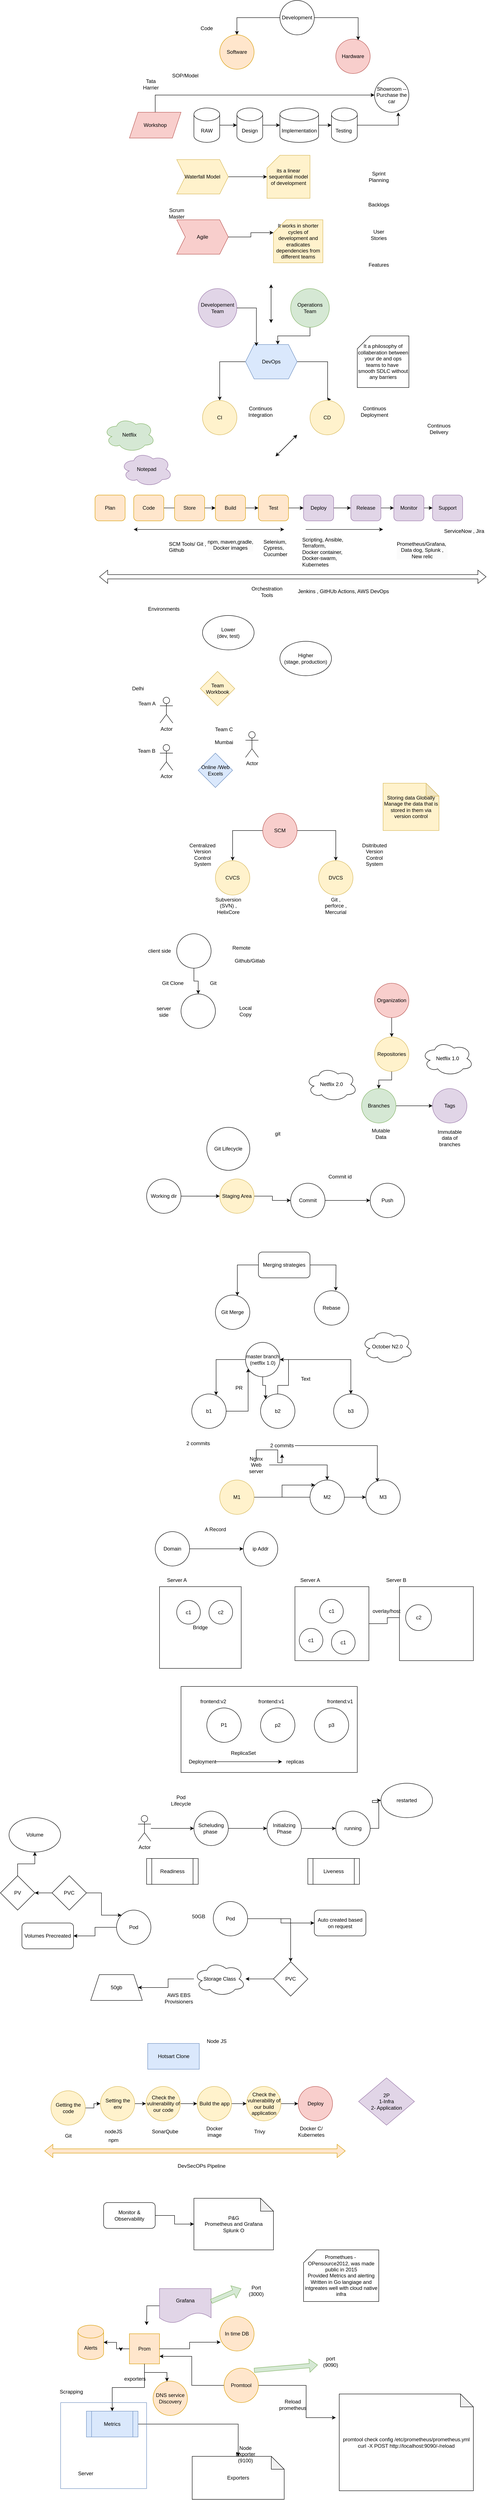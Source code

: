 <mxfile version="24.7.8">
  <diagram name="Page-1" id="u_8Q9o-6cANp821WkF6q">
    <mxGraphModel dx="1630" dy="542" grid="1" gridSize="10" guides="1" tooltips="1" connect="1" arrows="1" fold="1" page="1" pageScale="1" pageWidth="850" pageHeight="1100" math="0" shadow="0">
      <root>
        <mxCell id="0" />
        <mxCell id="1" parent="0" />
        <mxCell id="7_IjQmVRjazcWnpT9nIM-4" style="edgeStyle=orthogonalEdgeStyle;rounded=0;orthogonalLoop=1;jettySize=auto;html=1;entryX=0.5;entryY=0;entryDx=0;entryDy=0;" parent="1" source="7_IjQmVRjazcWnpT9nIM-1" target="7_IjQmVRjazcWnpT9nIM-2" edge="1">
          <mxGeometry relative="1" as="geometry" />
        </mxCell>
        <mxCell id="7_IjQmVRjazcWnpT9nIM-1" value="Development" style="ellipse;whiteSpace=wrap;html=1;aspect=fixed;" parent="1" vertex="1">
          <mxGeometry x="360" y="30" width="80" height="80" as="geometry" />
        </mxCell>
        <mxCell id="7_IjQmVRjazcWnpT9nIM-2" value="Software" style="ellipse;whiteSpace=wrap;html=1;aspect=fixed;fillColor=#ffe6cc;strokeColor=#d79b00;" parent="1" vertex="1">
          <mxGeometry x="220" y="110" width="80" height="80" as="geometry" />
        </mxCell>
        <mxCell id="7_IjQmVRjazcWnpT9nIM-3" value="Hardware" style="ellipse;whiteSpace=wrap;html=1;aspect=fixed;fillColor=#f8cecc;strokeColor=#b85450;" parent="1" vertex="1">
          <mxGeometry x="490" y="120" width="80" height="80" as="geometry" />
        </mxCell>
        <mxCell id="7_IjQmVRjazcWnpT9nIM-5" style="edgeStyle=orthogonalEdgeStyle;rounded=0;orthogonalLoop=1;jettySize=auto;html=1;entryX=0.65;entryY=0.029;entryDx=0;entryDy=0;entryPerimeter=0;" parent="1" source="7_IjQmVRjazcWnpT9nIM-1" target="7_IjQmVRjazcWnpT9nIM-3" edge="1">
          <mxGeometry relative="1" as="geometry" />
        </mxCell>
        <mxCell id="7_IjQmVRjazcWnpT9nIM-6" value="SOP/Model" style="text;html=1;align=center;verticalAlign=middle;whiteSpace=wrap;rounded=0;" parent="1" vertex="1">
          <mxGeometry x="100" y="190" width="80" height="30" as="geometry" />
        </mxCell>
        <mxCell id="7_IjQmVRjazcWnpT9nIM-7" value="Tata Harrier" style="text;html=1;align=center;verticalAlign=middle;whiteSpace=wrap;rounded=0;" parent="1" vertex="1">
          <mxGeometry x="30" y="210" width="60" height="30" as="geometry" />
        </mxCell>
        <mxCell id="7_IjQmVRjazcWnpT9nIM-8" value="Showroom -- Purchase the car" style="ellipse;whiteSpace=wrap;html=1;aspect=fixed;" parent="1" vertex="1">
          <mxGeometry x="580" y="210" width="80" height="80" as="geometry" />
        </mxCell>
        <mxCell id="7_IjQmVRjazcWnpT9nIM-18" value="" style="edgeStyle=orthogonalEdgeStyle;rounded=0;orthogonalLoop=1;jettySize=auto;html=1;" parent="1" source="7_IjQmVRjazcWnpT9nIM-10" target="7_IjQmVRjazcWnpT9nIM-11" edge="1">
          <mxGeometry relative="1" as="geometry" />
        </mxCell>
        <mxCell id="7_IjQmVRjazcWnpT9nIM-10" value="RAW" style="shape=cylinder3;whiteSpace=wrap;html=1;boundedLbl=1;backgroundOutline=1;size=15;" parent="1" vertex="1">
          <mxGeometry x="160" y="280" width="60" height="80" as="geometry" />
        </mxCell>
        <mxCell id="7_IjQmVRjazcWnpT9nIM-19" value="" style="edgeStyle=orthogonalEdgeStyle;rounded=0;orthogonalLoop=1;jettySize=auto;html=1;" parent="1" source="7_IjQmVRjazcWnpT9nIM-11" target="7_IjQmVRjazcWnpT9nIM-12" edge="1">
          <mxGeometry relative="1" as="geometry" />
        </mxCell>
        <mxCell id="7_IjQmVRjazcWnpT9nIM-11" value="Design" style="shape=cylinder3;whiteSpace=wrap;html=1;boundedLbl=1;backgroundOutline=1;size=15;" parent="1" vertex="1">
          <mxGeometry x="260" y="280" width="60" height="80" as="geometry" />
        </mxCell>
        <mxCell id="7_IjQmVRjazcWnpT9nIM-20" value="" style="edgeStyle=orthogonalEdgeStyle;rounded=0;orthogonalLoop=1;jettySize=auto;html=1;" parent="1" source="7_IjQmVRjazcWnpT9nIM-12" target="7_IjQmVRjazcWnpT9nIM-13" edge="1">
          <mxGeometry relative="1" as="geometry" />
        </mxCell>
        <mxCell id="7_IjQmVRjazcWnpT9nIM-12" value="Implementation" style="shape=cylinder3;whiteSpace=wrap;html=1;boundedLbl=1;backgroundOutline=1;size=15;" parent="1" vertex="1">
          <mxGeometry x="360" y="280" width="90" height="80" as="geometry" />
        </mxCell>
        <mxCell id="7_IjQmVRjazcWnpT9nIM-13" value="Testing&amp;nbsp;" style="shape=cylinder3;whiteSpace=wrap;html=1;boundedLbl=1;backgroundOutline=1;size=15;" parent="1" vertex="1">
          <mxGeometry x="480" y="280" width="60" height="80" as="geometry" />
        </mxCell>
        <mxCell id="7_IjQmVRjazcWnpT9nIM-16" style="edgeStyle=orthogonalEdgeStyle;rounded=0;orthogonalLoop=1;jettySize=auto;html=1;" parent="1" source="7_IjQmVRjazcWnpT9nIM-14" target="7_IjQmVRjazcWnpT9nIM-8" edge="1">
          <mxGeometry relative="1" as="geometry">
            <Array as="points">
              <mxPoint x="70" y="250" />
            </Array>
          </mxGeometry>
        </mxCell>
        <mxCell id="7_IjQmVRjazcWnpT9nIM-14" value="Workshop" style="shape=parallelogram;perimeter=parallelogramPerimeter;whiteSpace=wrap;html=1;fixedSize=1;fillColor=#f8cecc;strokeColor=#b85450;" parent="1" vertex="1">
          <mxGeometry x="10" y="290" width="120" height="60" as="geometry" />
        </mxCell>
        <mxCell id="7_IjQmVRjazcWnpT9nIM-17" style="edgeStyle=orthogonalEdgeStyle;rounded=0;orthogonalLoop=1;jettySize=auto;html=1;entryX=0.692;entryY=1.004;entryDx=0;entryDy=0;entryPerimeter=0;" parent="1" source="7_IjQmVRjazcWnpT9nIM-13" target="7_IjQmVRjazcWnpT9nIM-8" edge="1">
          <mxGeometry relative="1" as="geometry" />
        </mxCell>
        <mxCell id="7_IjQmVRjazcWnpT9nIM-23" style="edgeStyle=orthogonalEdgeStyle;rounded=0;orthogonalLoop=1;jettySize=auto;html=1;" parent="1" source="7_IjQmVRjazcWnpT9nIM-21" target="7_IjQmVRjazcWnpT9nIM-22" edge="1">
          <mxGeometry relative="1" as="geometry" />
        </mxCell>
        <mxCell id="7_IjQmVRjazcWnpT9nIM-21" value="Waterfall Model" style="shape=step;perimeter=stepPerimeter;whiteSpace=wrap;html=1;fixedSize=1;fillColor=#fff2cc;strokeColor=#d6b656;" parent="1" vertex="1">
          <mxGeometry x="120" y="400" width="120" height="80" as="geometry" />
        </mxCell>
        <mxCell id="7_IjQmVRjazcWnpT9nIM-22" value="its a linear sequential model of development" style="shape=card;whiteSpace=wrap;html=1;fillColor=#fff2cc;strokeColor=#d6b656;" parent="1" vertex="1">
          <mxGeometry x="330" y="390" width="100" height="100" as="geometry" />
        </mxCell>
        <mxCell id="7_IjQmVRjazcWnpT9nIM-24" value="Agile" style="shape=step;perimeter=stepPerimeter;whiteSpace=wrap;html=1;fixedSize=1;fillColor=#f8cecc;strokeColor=#b85450;" parent="1" vertex="1">
          <mxGeometry x="120" y="540" width="120" height="80" as="geometry" />
        </mxCell>
        <mxCell id="7_IjQmVRjazcWnpT9nIM-25" value="It works in shorter cycles of development and eradicates dependencies from different teams" style="shape=card;whiteSpace=wrap;html=1;fillColor=#fff2cc;strokeColor=#d6b656;" parent="1" vertex="1">
          <mxGeometry x="345" y="540" width="115" height="100" as="geometry" />
        </mxCell>
        <mxCell id="7_IjQmVRjazcWnpT9nIM-26" style="edgeStyle=orthogonalEdgeStyle;rounded=0;orthogonalLoop=1;jettySize=auto;html=1;entryX=0;entryY=0;entryDx=0;entryDy=30;entryPerimeter=0;" parent="1" source="7_IjQmVRjazcWnpT9nIM-24" target="7_IjQmVRjazcWnpT9nIM-25" edge="1">
          <mxGeometry relative="1" as="geometry" />
        </mxCell>
        <mxCell id="7_IjQmVRjazcWnpT9nIM-27" value="Sprint Planning" style="text;html=1;align=center;verticalAlign=middle;whiteSpace=wrap;rounded=0;" parent="1" vertex="1">
          <mxGeometry x="560" y="425" width="60" height="30" as="geometry" />
        </mxCell>
        <mxCell id="7_IjQmVRjazcWnpT9nIM-28" value="Backlogs" style="text;html=1;align=center;verticalAlign=middle;whiteSpace=wrap;rounded=0;" parent="1" vertex="1">
          <mxGeometry x="560" y="490" width="60" height="30" as="geometry" />
        </mxCell>
        <mxCell id="7_IjQmVRjazcWnpT9nIM-29" value="User Stories" style="text;html=1;align=center;verticalAlign=middle;whiteSpace=wrap;rounded=0;" parent="1" vertex="1">
          <mxGeometry x="560" y="560" width="60" height="30" as="geometry" />
        </mxCell>
        <mxCell id="7_IjQmVRjazcWnpT9nIM-30" value="Features" style="text;html=1;align=center;verticalAlign=middle;whiteSpace=wrap;rounded=0;" parent="1" vertex="1">
          <mxGeometry x="560" y="630" width="60" height="30" as="geometry" />
        </mxCell>
        <mxCell id="7_IjQmVRjazcWnpT9nIM-31" value="Scrum Master" style="text;html=1;align=center;verticalAlign=middle;whiteSpace=wrap;rounded=0;" parent="1" vertex="1">
          <mxGeometry x="90" y="510" width="60" height="30" as="geometry" />
        </mxCell>
        <mxCell id="7_IjQmVRjazcWnpT9nIM-32" value="Code" style="text;html=1;align=center;verticalAlign=middle;whiteSpace=wrap;rounded=0;" parent="1" vertex="1">
          <mxGeometry x="160" y="80" width="60" height="30" as="geometry" />
        </mxCell>
        <mxCell id="7_IjQmVRjazcWnpT9nIM-33" value="Developement Team" style="ellipse;whiteSpace=wrap;html=1;aspect=fixed;fillColor=#e1d5e7;strokeColor=#9673a6;" parent="1" vertex="1">
          <mxGeometry x="170" y="700" width="90" height="90" as="geometry" />
        </mxCell>
        <mxCell id="7_IjQmVRjazcWnpT9nIM-38" style="edgeStyle=orthogonalEdgeStyle;rounded=0;orthogonalLoop=1;jettySize=auto;html=1;entryX=0.625;entryY=0;entryDx=0;entryDy=0;" parent="1" source="7_IjQmVRjazcWnpT9nIM-34" target="7_IjQmVRjazcWnpT9nIM-36" edge="1">
          <mxGeometry relative="1" as="geometry" />
        </mxCell>
        <mxCell id="7_IjQmVRjazcWnpT9nIM-34" value="Operations Team" style="ellipse;whiteSpace=wrap;html=1;aspect=fixed;fillColor=#d5e8d4;strokeColor=#82b366;" parent="1" vertex="1">
          <mxGeometry x="385" y="700" width="90" height="90" as="geometry" />
        </mxCell>
        <mxCell id="7_IjQmVRjazcWnpT9nIM-35" value="" style="endArrow=classic;startArrow=classic;html=1;rounded=0;" parent="1" edge="1">
          <mxGeometry width="50" height="50" relative="1" as="geometry">
            <mxPoint x="339.5" y="780" as="sourcePoint" />
            <mxPoint x="339.5" y="690" as="targetPoint" />
          </mxGeometry>
        </mxCell>
        <mxCell id="7_IjQmVRjazcWnpT9nIM-42" style="edgeStyle=orthogonalEdgeStyle;rounded=0;orthogonalLoop=1;jettySize=auto;html=1;entryX=0.5;entryY=0;entryDx=0;entryDy=0;" parent="1" source="7_IjQmVRjazcWnpT9nIM-36" target="7_IjQmVRjazcWnpT9nIM-40" edge="1">
          <mxGeometry relative="1" as="geometry" />
        </mxCell>
        <mxCell id="7_IjQmVRjazcWnpT9nIM-43" style="edgeStyle=orthogonalEdgeStyle;rounded=0;orthogonalLoop=1;jettySize=auto;html=1;entryX=0.613;entryY=-0.029;entryDx=0;entryDy=0;entryPerimeter=0;" parent="1" source="7_IjQmVRjazcWnpT9nIM-36" target="7_IjQmVRjazcWnpT9nIM-41" edge="1">
          <mxGeometry relative="1" as="geometry">
            <mxPoint x="470" y="950" as="targetPoint" />
            <Array as="points">
              <mxPoint x="471" y="870" />
              <mxPoint x="471" y="958" />
            </Array>
          </mxGeometry>
        </mxCell>
        <mxCell id="7_IjQmVRjazcWnpT9nIM-36" value="DevOps" style="shape=hexagon;perimeter=hexagonPerimeter2;whiteSpace=wrap;html=1;fixedSize=1;fillColor=#dae8fc;strokeColor=#6c8ebf;" parent="1" vertex="1">
          <mxGeometry x="280" y="830" width="120" height="80" as="geometry" />
        </mxCell>
        <mxCell id="7_IjQmVRjazcWnpT9nIM-37" style="edgeStyle=orthogonalEdgeStyle;rounded=0;orthogonalLoop=1;jettySize=auto;html=1;entryX=0.211;entryY=0.046;entryDx=0;entryDy=0;entryPerimeter=0;" parent="1" source="7_IjQmVRjazcWnpT9nIM-33" target="7_IjQmVRjazcWnpT9nIM-36" edge="1">
          <mxGeometry relative="1" as="geometry" />
        </mxCell>
        <mxCell id="7_IjQmVRjazcWnpT9nIM-39" value="It a philosophy of collaberation between your de and ops teams to have&amp;nbsp; smooth SDLC without any barriers" style="shape=card;whiteSpace=wrap;html=1;" parent="1" vertex="1">
          <mxGeometry x="540" y="810" width="120" height="120" as="geometry" />
        </mxCell>
        <mxCell id="7_IjQmVRjazcWnpT9nIM-40" value="CI" style="ellipse;whiteSpace=wrap;html=1;aspect=fixed;fillColor=#fff2cc;strokeColor=#d6b656;" parent="1" vertex="1">
          <mxGeometry x="180" y="960" width="80" height="80" as="geometry" />
        </mxCell>
        <mxCell id="7_IjQmVRjazcWnpT9nIM-41" value="CD" style="ellipse;whiteSpace=wrap;html=1;aspect=fixed;fillColor=#fff2cc;strokeColor=#d6b656;" parent="1" vertex="1">
          <mxGeometry x="430" y="960" width="80" height="80" as="geometry" />
        </mxCell>
        <mxCell id="7_IjQmVRjazcWnpT9nIM-44" value="Plan" style="rounded=1;whiteSpace=wrap;html=1;fillColor=#ffe6cc;strokeColor=#d79b00;" parent="1" vertex="1">
          <mxGeometry x="-70" y="1180" width="70" height="60" as="geometry" />
        </mxCell>
        <mxCell id="7_IjQmVRjazcWnpT9nIM-45" value="" style="edgeStyle=orthogonalEdgeStyle;rounded=0;orthogonalLoop=1;jettySize=auto;html=1;" parent="1" source="7_IjQmVRjazcWnpT9nIM-46" target="7_IjQmVRjazcWnpT9nIM-54" edge="1">
          <mxGeometry relative="1" as="geometry" />
        </mxCell>
        <mxCell id="7_IjQmVRjazcWnpT9nIM-46" value="Code" style="rounded=1;whiteSpace=wrap;html=1;fillColor=#ffe6cc;strokeColor=#d79b00;" parent="1" vertex="1">
          <mxGeometry x="20" y="1180" width="70" height="60" as="geometry" />
        </mxCell>
        <mxCell id="7_IjQmVRjazcWnpT9nIM-47" value="" style="edgeStyle=orthogonalEdgeStyle;rounded=0;orthogonalLoop=1;jettySize=auto;html=1;" parent="1" source="7_IjQmVRjazcWnpT9nIM-48" target="7_IjQmVRjazcWnpT9nIM-54" edge="1">
          <mxGeometry relative="1" as="geometry" />
        </mxCell>
        <mxCell id="7_IjQmVRjazcWnpT9nIM-48" value="Store" style="rounded=1;whiteSpace=wrap;html=1;fillColor=#ffe6cc;strokeColor=#d79b00;" parent="1" vertex="1">
          <mxGeometry x="115" y="1180" width="70" height="60" as="geometry" />
        </mxCell>
        <mxCell id="7_IjQmVRjazcWnpT9nIM-49" value="" style="edgeStyle=orthogonalEdgeStyle;rounded=0;orthogonalLoop=1;jettySize=auto;html=1;" parent="1" source="7_IjQmVRjazcWnpT9nIM-50" target="7_IjQmVRjazcWnpT9nIM-58" edge="1">
          <mxGeometry relative="1" as="geometry" />
        </mxCell>
        <mxCell id="7_IjQmVRjazcWnpT9nIM-50" value="Release" style="rounded=1;whiteSpace=wrap;html=1;fillColor=#e1d5e7;strokeColor=#9673a6;" parent="1" vertex="1">
          <mxGeometry x="525" y="1180" width="70" height="60" as="geometry" />
        </mxCell>
        <mxCell id="7_IjQmVRjazcWnpT9nIM-51" value="" style="edgeStyle=orthogonalEdgeStyle;rounded=0;orthogonalLoop=1;jettySize=auto;html=1;" parent="1" source="7_IjQmVRjazcWnpT9nIM-52" target="7_IjQmVRjazcWnpT9nIM-50" edge="1">
          <mxGeometry relative="1" as="geometry" />
        </mxCell>
        <mxCell id="7_IjQmVRjazcWnpT9nIM-52" value="Deploy" style="rounded=1;whiteSpace=wrap;html=1;fillColor=#e1d5e7;strokeColor=#9673a6;" parent="1" vertex="1">
          <mxGeometry x="415" y="1180" width="70" height="60" as="geometry" />
        </mxCell>
        <mxCell id="7_IjQmVRjazcWnpT9nIM-53" value="" style="edgeStyle=orthogonalEdgeStyle;rounded=0;orthogonalLoop=1;jettySize=auto;html=1;" parent="1" source="7_IjQmVRjazcWnpT9nIM-54" target="7_IjQmVRjazcWnpT9nIM-56" edge="1">
          <mxGeometry relative="1" as="geometry" />
        </mxCell>
        <mxCell id="7_IjQmVRjazcWnpT9nIM-54" value="Build" style="rounded=1;whiteSpace=wrap;html=1;fillColor=#ffe6cc;strokeColor=#d79b00;" parent="1" vertex="1">
          <mxGeometry x="210" y="1180" width="70" height="60" as="geometry" />
        </mxCell>
        <mxCell id="7_IjQmVRjazcWnpT9nIM-55" value="" style="edgeStyle=orthogonalEdgeStyle;rounded=0;orthogonalLoop=1;jettySize=auto;html=1;" parent="1" source="7_IjQmVRjazcWnpT9nIM-56" target="7_IjQmVRjazcWnpT9nIM-52" edge="1">
          <mxGeometry relative="1" as="geometry" />
        </mxCell>
        <mxCell id="7_IjQmVRjazcWnpT9nIM-56" value="Test" style="rounded=1;whiteSpace=wrap;html=1;fillColor=#ffe6cc;strokeColor=#d79b00;" parent="1" vertex="1">
          <mxGeometry x="310" y="1180" width="70" height="60" as="geometry" />
        </mxCell>
        <mxCell id="7_IjQmVRjazcWnpT9nIM-57" value="" style="edgeStyle=orthogonalEdgeStyle;rounded=0;orthogonalLoop=1;jettySize=auto;html=1;" parent="1" source="7_IjQmVRjazcWnpT9nIM-58" target="7_IjQmVRjazcWnpT9nIM-59" edge="1">
          <mxGeometry relative="1" as="geometry" />
        </mxCell>
        <mxCell id="7_IjQmVRjazcWnpT9nIM-58" value="Monitor" style="rounded=1;whiteSpace=wrap;html=1;fillColor=#e1d5e7;strokeColor=#9673a6;" parent="1" vertex="1">
          <mxGeometry x="625" y="1180" width="70" height="60" as="geometry" />
        </mxCell>
        <mxCell id="7_IjQmVRjazcWnpT9nIM-59" value="Support" style="rounded=1;whiteSpace=wrap;html=1;fillColor=#e1d5e7;strokeColor=#9673a6;" parent="1" vertex="1">
          <mxGeometry x="715" y="1180" width="70" height="60" as="geometry" />
        </mxCell>
        <mxCell id="7_IjQmVRjazcWnpT9nIM-60" value="Netflix" style="ellipse;shape=cloud;whiteSpace=wrap;html=1;fillColor=#d5e8d4;strokeColor=#82b366;" parent="1" vertex="1">
          <mxGeometry x="-50" y="1000" width="120" height="80" as="geometry" />
        </mxCell>
        <mxCell id="7_IjQmVRjazcWnpT9nIM-61" value="Notepad" style="ellipse;shape=cloud;whiteSpace=wrap;html=1;fillColor=#e1d5e7;strokeColor=#9673a6;" parent="1" vertex="1">
          <mxGeometry x="-10" y="1080" width="120" height="80" as="geometry" />
        </mxCell>
        <mxCell id="7_IjQmVRjazcWnpT9nIM-62" value="Continuos Integration" style="text;html=1;align=center;verticalAlign=middle;whiteSpace=wrap;rounded=0;" parent="1" vertex="1">
          <mxGeometry x="285" y="971" width="60" height="30" as="geometry" />
        </mxCell>
        <mxCell id="7_IjQmVRjazcWnpT9nIM-79" value="Continuos Deployment" style="text;html=1;align=center;verticalAlign=middle;whiteSpace=wrap;rounded=0;" parent="1" vertex="1">
          <mxGeometry x="550" y="971" width="60" height="30" as="geometry" />
        </mxCell>
        <mxCell id="7_IjQmVRjazcWnpT9nIM-80" value="Continuos Delivery" style="text;html=1;align=center;verticalAlign=middle;whiteSpace=wrap;rounded=0;" parent="1" vertex="1">
          <mxGeometry x="700" y="1011" width="60" height="30" as="geometry" />
        </mxCell>
        <mxCell id="7_IjQmVRjazcWnpT9nIM-82" value="" style="endArrow=classic;startArrow=classic;html=1;rounded=0;" parent="1" edge="1">
          <mxGeometry width="50" height="50" relative="1" as="geometry">
            <mxPoint x="350" y="1090" as="sourcePoint" />
            <mxPoint x="400" y="1040" as="targetPoint" />
          </mxGeometry>
        </mxCell>
        <mxCell id="7_IjQmVRjazcWnpT9nIM-83" value="" style="endArrow=classic;startArrow=classic;html=1;rounded=0;" parent="1" edge="1">
          <mxGeometry width="50" height="50" relative="1" as="geometry">
            <mxPoint x="20" y="1260" as="sourcePoint" />
            <mxPoint x="370" y="1260" as="targetPoint" />
          </mxGeometry>
        </mxCell>
        <mxCell id="7_IjQmVRjazcWnpT9nIM-84" value="" style="endArrow=classic;startArrow=classic;html=1;rounded=0;" parent="1" edge="1">
          <mxGeometry width="50" height="50" relative="1" as="geometry">
            <mxPoint x="350" y="1090" as="sourcePoint" />
            <mxPoint x="400" y="1040" as="targetPoint" />
          </mxGeometry>
        </mxCell>
        <mxCell id="7_IjQmVRjazcWnpT9nIM-86" value="" style="endArrow=classic;html=1;rounded=0;" parent="1" edge="1">
          <mxGeometry width="50" height="50" relative="1" as="geometry">
            <mxPoint x="420" y="1260" as="sourcePoint" />
            <mxPoint x="600" y="1260" as="targetPoint" />
          </mxGeometry>
        </mxCell>
        <mxCell id="7_IjQmVRjazcWnpT9nIM-87" value="&lt;span style=&quot;color: rgb(0, 0, 0); font-family: Helvetica; font-size: 12px; font-style: normal; font-variant-ligatures: normal; font-variant-caps: normal; font-weight: 400; letter-spacing: normal; orphans: 2; text-align: center; text-indent: 0px; text-transform: none; widows: 2; word-spacing: 0px; -webkit-text-stroke-width: 0px; white-space: normal; background-color: rgb(251, 251, 251); text-decoration-thickness: initial; text-decoration-style: initial; text-decoration-color: initial; display: inline !important; float: none;&quot;&gt;SCM Tools/ Git , Github&lt;/span&gt;" style="text;whiteSpace=wrap;html=1;" parent="1" vertex="1">
          <mxGeometry x="100" y="1280" width="100" height="40" as="geometry" />
        </mxCell>
        <mxCell id="7_IjQmVRjazcWnpT9nIM-88" value="&lt;span style=&quot;color: rgb(0, 0, 0); font-family: Helvetica; font-size: 12px; font-style: normal; font-variant-ligatures: normal; font-variant-caps: normal; font-weight: 400; letter-spacing: normal; orphans: 2; text-align: center; text-indent: 0px; text-transform: none; widows: 2; word-spacing: 0px; -webkit-text-stroke-width: 0px; white-space: normal; background-color: rgb(251, 251, 251); text-decoration-thickness: initial; text-decoration-style: initial; text-decoration-color: initial; display: inline !important; float: none;&quot;&gt;npm, maven,gradle,&lt;/span&gt;&lt;div style=&quot;forced-color-adjust: none; color: rgb(0, 0, 0); font-family: Helvetica; font-size: 12px; font-style: normal; font-variant-ligatures: normal; font-variant-caps: normal; font-weight: 400; letter-spacing: normal; orphans: 2; text-align: center; text-indent: 0px; text-transform: none; widows: 2; word-spacing: 0px; -webkit-text-stroke-width: 0px; white-space: normal; background-color: rgb(251, 251, 251); text-decoration-thickness: initial; text-decoration-style: initial; text-decoration-color: initial;&quot;&gt;Docker images&lt;/div&gt;" style="text;whiteSpace=wrap;html=1;" parent="1" vertex="1">
          <mxGeometry x="190" y="1275" width="140" height="50" as="geometry" />
        </mxCell>
        <mxCell id="7_IjQmVRjazcWnpT9nIM-89" value="&lt;span style=&quot;color: rgb(0, 0, 0); font-family: Helvetica; font-size: 12px; font-style: normal; font-variant-ligatures: normal; font-variant-caps: normal; font-weight: 400; letter-spacing: normal; orphans: 2; text-align: center; text-indent: 0px; text-transform: none; widows: 2; word-spacing: 0px; -webkit-text-stroke-width: 0px; white-space: normal; background-color: rgb(251, 251, 251); text-decoration-thickness: initial; text-decoration-style: initial; text-decoration-color: initial; display: inline !important; float: none;&quot;&gt;Selenium, Cypress, Cucumber&lt;/span&gt;" style="text;whiteSpace=wrap;html=1;" parent="1" vertex="1">
          <mxGeometry x="320" y="1275" width="80" height="50" as="geometry" />
        </mxCell>
        <mxCell id="7_IjQmVRjazcWnpT9nIM-90" value="&lt;span style=&quot;color: rgb(0, 0, 0); font-family: Helvetica; font-size: 12px; font-style: normal; font-variant-ligatures: normal; font-variant-caps: normal; font-weight: 400; letter-spacing: normal; orphans: 2; text-align: center; text-indent: 0px; text-transform: none; widows: 2; word-spacing: 0px; -webkit-text-stroke-width: 0px; white-space: normal; background-color: rgb(251, 251, 251); text-decoration-thickness: initial; text-decoration-style: initial; text-decoration-color: initial; display: inline !important; float: none;&quot;&gt;Scripting, Ansible, Terraform,&lt;/span&gt;&lt;br style=&quot;forced-color-adjust: none; color: rgb(0, 0, 0); font-family: Helvetica; font-size: 12px; font-style: normal; font-variant-ligatures: normal; font-variant-caps: normal; font-weight: 400; letter-spacing: normal; orphans: 2; text-align: center; text-indent: 0px; text-transform: none; widows: 2; word-spacing: 0px; -webkit-text-stroke-width: 0px; white-space: normal; background-color: rgb(251, 251, 251); text-decoration-thickness: initial; text-decoration-style: initial; text-decoration-color: initial;&quot;&gt;&lt;span style=&quot;color: rgb(0, 0, 0); font-family: Helvetica; font-size: 12px; font-style: normal; font-variant-ligatures: normal; font-variant-caps: normal; font-weight: 400; letter-spacing: normal; orphans: 2; text-align: center; text-indent: 0px; text-transform: none; widows: 2; word-spacing: 0px; -webkit-text-stroke-width: 0px; white-space: normal; background-color: rgb(251, 251, 251); text-decoration-thickness: initial; text-decoration-style: initial; text-decoration-color: initial; display: inline !important; float: none;&quot;&gt;Docker container, Docker-swarm, Kubernetes&lt;/span&gt;" style="text;whiteSpace=wrap;html=1;" parent="1" vertex="1">
          <mxGeometry x="410" y="1270" width="120" height="80" as="geometry" />
        </mxCell>
        <mxCell id="7_IjQmVRjazcWnpT9nIM-91" value="&lt;span style=&quot;color: rgb(0, 0, 0); font-family: Helvetica; font-size: 12px; font-style: normal; font-variant-ligatures: normal; font-variant-caps: normal; font-weight: 400; letter-spacing: normal; orphans: 2; text-align: center; text-indent: 0px; text-transform: none; widows: 2; word-spacing: 0px; -webkit-text-stroke-width: 0px; white-space: normal; background-color: rgb(251, 251, 251); text-decoration-thickness: initial; text-decoration-style: initial; text-decoration-color: initial; display: inline !important; float: none;&quot;&gt;Prometheus/Grafana,&lt;/span&gt;&lt;div style=&quot;forced-color-adjust: none; color: rgb(0, 0, 0); font-family: Helvetica; font-size: 12px; font-style: normal; font-variant-ligatures: normal; font-variant-caps: normal; font-weight: 400; letter-spacing: normal; orphans: 2; text-align: center; text-indent: 0px; text-transform: none; widows: 2; word-spacing: 0px; -webkit-text-stroke-width: 0px; white-space: normal; background-color: rgb(251, 251, 251); text-decoration-thickness: initial; text-decoration-style: initial; text-decoration-color: initial;&quot;&gt;Data dog, Splunk , New relic&lt;/div&gt;" style="text;whiteSpace=wrap;html=1;" parent="1" vertex="1">
          <mxGeometry x="630" y="1280" width="120" height="60" as="geometry" />
        </mxCell>
        <mxCell id="7_IjQmVRjazcWnpT9nIM-92" value="&lt;span style=&quot;color: rgb(0, 0, 0); font-family: Helvetica; font-size: 12px; font-style: normal; font-variant-ligatures: normal; font-variant-caps: normal; font-weight: 400; letter-spacing: normal; orphans: 2; text-align: center; text-indent: 0px; text-transform: none; widows: 2; word-spacing: 0px; -webkit-text-stroke-width: 0px; white-space: normal; background-color: rgb(251, 251, 251); text-decoration-thickness: initial; text-decoration-style: initial; text-decoration-color: initial; display: inline !important; float: none;&quot;&gt;ServiceNow , Jira&lt;/span&gt;" style="text;whiteSpace=wrap;html=1;" parent="1" vertex="1">
          <mxGeometry x="740" y="1250" width="110" height="40" as="geometry" />
        </mxCell>
        <mxCell id="7_IjQmVRjazcWnpT9nIM-93" value="" style="shape=flexArrow;endArrow=classic;startArrow=classic;html=1;rounded=0;" parent="1" edge="1">
          <mxGeometry width="100" height="100" relative="1" as="geometry">
            <mxPoint x="-60" y="1370" as="sourcePoint" />
            <mxPoint x="840" y="1370" as="targetPoint" />
          </mxGeometry>
        </mxCell>
        <mxCell id="7_IjQmVRjazcWnpT9nIM-94" value="Orchestration Tools" style="text;html=1;align=center;verticalAlign=middle;whiteSpace=wrap;rounded=0;" parent="1" vertex="1">
          <mxGeometry x="300" y="1390" width="60" height="30" as="geometry" />
        </mxCell>
        <mxCell id="7_IjQmVRjazcWnpT9nIM-95" value="&lt;span style=&quot;color: rgb(0, 0, 0); font-family: Helvetica; font-size: 12px; font-style: normal; font-variant-ligatures: normal; font-variant-caps: normal; font-weight: 400; letter-spacing: normal; orphans: 2; text-align: center; text-indent: 0px; text-transform: none; widows: 2; word-spacing: 0px; -webkit-text-stroke-width: 0px; white-space: normal; background-color: rgb(251, 251, 251); text-decoration-thickness: initial; text-decoration-style: initial; text-decoration-color: initial; display: inline !important; float: none;&quot;&gt;Jenkins , GitHUb Actions, AWS DevOps&lt;/span&gt;" style="text;whiteSpace=wrap;html=1;" parent="1" vertex="1">
          <mxGeometry x="400" y="1390" width="250" height="40" as="geometry" />
        </mxCell>
        <mxCell id="7_IjQmVRjazcWnpT9nIM-96" value="Lower&lt;div&gt;(dev, test)&lt;/div&gt;" style="ellipse;whiteSpace=wrap;html=1;" parent="1" vertex="1">
          <mxGeometry x="180" y="1460" width="120" height="80" as="geometry" />
        </mxCell>
        <mxCell id="7_IjQmVRjazcWnpT9nIM-97" value="Higher&lt;div&gt;(stage, production)&lt;/div&gt;" style="ellipse;whiteSpace=wrap;html=1;" parent="1" vertex="1">
          <mxGeometry x="360" y="1520" width="120" height="80" as="geometry" />
        </mxCell>
        <mxCell id="7_IjQmVRjazcWnpT9nIM-98" value="Environments" style="text;html=1;align=center;verticalAlign=middle;whiteSpace=wrap;rounded=0;" parent="1" vertex="1">
          <mxGeometry x="60" y="1430" width="60" height="30" as="geometry" />
        </mxCell>
        <mxCell id="7_IjQmVRjazcWnpT9nIM-99" value="Actor" style="shape=umlActor;verticalLabelPosition=bottom;verticalAlign=top;html=1;outlineConnect=0;" parent="1" vertex="1">
          <mxGeometry x="81" y="1650" width="30" height="60" as="geometry" />
        </mxCell>
        <mxCell id="7_IjQmVRjazcWnpT9nIM-100" value="Actor" style="shape=umlActor;verticalLabelPosition=bottom;verticalAlign=top;html=1;outlineConnect=0;" parent="1" vertex="1">
          <mxGeometry x="81" y="1760" width="30" height="60" as="geometry" />
        </mxCell>
        <mxCell id="7_IjQmVRjazcWnpT9nIM-101" value="Team A" style="text;html=1;align=center;verticalAlign=middle;whiteSpace=wrap;rounded=0;" parent="1" vertex="1">
          <mxGeometry x="21" y="1650" width="60" height="30" as="geometry" />
        </mxCell>
        <mxCell id="7_IjQmVRjazcWnpT9nIM-103" value="Team B" style="text;html=1;align=center;verticalAlign=middle;whiteSpace=wrap;rounded=0;" parent="1" vertex="1">
          <mxGeometry x="20" y="1760" width="60" height="30" as="geometry" />
        </mxCell>
        <mxCell id="7_IjQmVRjazcWnpT9nIM-104" value="Team Workbook" style="rhombus;whiteSpace=wrap;html=1;fillColor=#fff2cc;strokeColor=#d6b656;" parent="1" vertex="1">
          <mxGeometry x="175" y="1590" width="80" height="80" as="geometry" />
        </mxCell>
        <mxCell id="7_IjQmVRjazcWnpT9nIM-105" value="Actor" style="shape=umlActor;verticalLabelPosition=bottom;verticalAlign=top;html=1;outlineConnect=0;" parent="1" vertex="1">
          <mxGeometry x="280" y="1730" width="30" height="60" as="geometry" />
        </mxCell>
        <mxCell id="7_IjQmVRjazcWnpT9nIM-106" value="Team C" style="text;html=1;align=center;verticalAlign=middle;whiteSpace=wrap;rounded=0;" parent="1" vertex="1">
          <mxGeometry x="200" y="1710" width="60" height="30" as="geometry" />
        </mxCell>
        <mxCell id="7_IjQmVRjazcWnpT9nIM-107" value="Mumbai" style="text;html=1;align=center;verticalAlign=middle;whiteSpace=wrap;rounded=0;" parent="1" vertex="1">
          <mxGeometry x="200" y="1740" width="60" height="30" as="geometry" />
        </mxCell>
        <mxCell id="7_IjQmVRjazcWnpT9nIM-108" value="Delhi" style="text;html=1;align=center;verticalAlign=middle;whiteSpace=wrap;rounded=0;" parent="1" vertex="1">
          <mxGeometry y="1615" width="60" height="30" as="geometry" />
        </mxCell>
        <mxCell id="7_IjQmVRjazcWnpT9nIM-109" value="Online /Web Excels" style="rhombus;whiteSpace=wrap;html=1;fillColor=#dae8fc;strokeColor=#6c8ebf;" parent="1" vertex="1">
          <mxGeometry x="170" y="1780" width="80" height="80" as="geometry" />
        </mxCell>
        <mxCell id="7_IjQmVRjazcWnpT9nIM-113" style="edgeStyle=orthogonalEdgeStyle;rounded=0;orthogonalLoop=1;jettySize=auto;html=1;entryX=0.5;entryY=0;entryDx=0;entryDy=0;" parent="1" source="7_IjQmVRjazcWnpT9nIM-110" target="7_IjQmVRjazcWnpT9nIM-111" edge="1">
          <mxGeometry relative="1" as="geometry" />
        </mxCell>
        <mxCell id="7_IjQmVRjazcWnpT9nIM-114" style="edgeStyle=orthogonalEdgeStyle;rounded=0;orthogonalLoop=1;jettySize=auto;html=1;" parent="1" source="7_IjQmVRjazcWnpT9nIM-110" target="7_IjQmVRjazcWnpT9nIM-112" edge="1">
          <mxGeometry relative="1" as="geometry" />
        </mxCell>
        <mxCell id="7_IjQmVRjazcWnpT9nIM-110" value="SCM" style="ellipse;whiteSpace=wrap;html=1;aspect=fixed;fillColor=#f8cecc;strokeColor=#b85450;" parent="1" vertex="1">
          <mxGeometry x="320" y="1920" width="80" height="80" as="geometry" />
        </mxCell>
        <mxCell id="7_IjQmVRjazcWnpT9nIM-111" value="CVCS" style="ellipse;whiteSpace=wrap;html=1;aspect=fixed;fillColor=#fff2cc;strokeColor=#d6b656;" parent="1" vertex="1">
          <mxGeometry x="210" y="2030" width="80" height="80" as="geometry" />
        </mxCell>
        <mxCell id="7_IjQmVRjazcWnpT9nIM-112" value="DVCS" style="ellipse;whiteSpace=wrap;html=1;aspect=fixed;fillColor=#fff2cc;strokeColor=#d6b656;" parent="1" vertex="1">
          <mxGeometry x="450" y="2030" width="80" height="80" as="geometry" />
        </mxCell>
        <mxCell id="7_IjQmVRjazcWnpT9nIM-115" value="Storing data Globally&lt;div&gt;Manage the data that is stored in them via version control&lt;/div&gt;" style="shape=note;whiteSpace=wrap;html=1;backgroundOutline=1;darkOpacity=0.05;fillColor=#fff2cc;strokeColor=#d6b656;" parent="1" vertex="1">
          <mxGeometry x="600" y="1850" width="130" height="110" as="geometry" />
        </mxCell>
        <mxCell id="7_IjQmVRjazcWnpT9nIM-116" value="Centralized Version Control System" style="text;html=1;align=center;verticalAlign=middle;whiteSpace=wrap;rounded=0;" parent="1" vertex="1">
          <mxGeometry x="150" y="2001" width="60" height="30" as="geometry" />
        </mxCell>
        <mxCell id="7_IjQmVRjazcWnpT9nIM-117" value="Dsitributed Version Control System" style="text;html=1;align=center;verticalAlign=middle;whiteSpace=wrap;rounded=0;" parent="1" vertex="1">
          <mxGeometry x="550" y="2001" width="60" height="30" as="geometry" />
        </mxCell>
        <mxCell id="7_IjQmVRjazcWnpT9nIM-118" value="Subversion (SVN) , HelixCore" style="text;html=1;align=center;verticalAlign=middle;whiteSpace=wrap;rounded=0;" parent="1" vertex="1">
          <mxGeometry x="210" y="2120" width="60" height="30" as="geometry" />
        </mxCell>
        <mxCell id="7_IjQmVRjazcWnpT9nIM-119" value="Git , perforce , Mercurial" style="text;html=1;align=center;verticalAlign=middle;whiteSpace=wrap;rounded=0;" parent="1" vertex="1">
          <mxGeometry x="460" y="2120" width="60" height="30" as="geometry" />
        </mxCell>
        <mxCell id="7_IjQmVRjazcWnpT9nIM-124" value="" style="edgeStyle=orthogonalEdgeStyle;rounded=0;orthogonalLoop=1;jettySize=auto;html=1;" parent="1" source="7_IjQmVRjazcWnpT9nIM-120" target="7_IjQmVRjazcWnpT9nIM-121" edge="1">
          <mxGeometry relative="1" as="geometry" />
        </mxCell>
        <mxCell id="7_IjQmVRjazcWnpT9nIM-120" value="" style="ellipse;whiteSpace=wrap;html=1;aspect=fixed;" parent="1" vertex="1">
          <mxGeometry x="120" y="2200" width="80" height="80" as="geometry" />
        </mxCell>
        <mxCell id="7_IjQmVRjazcWnpT9nIM-121" value="" style="ellipse;whiteSpace=wrap;html=1;aspect=fixed;" parent="1" vertex="1">
          <mxGeometry x="130" y="2340" width="80" height="80" as="geometry" />
        </mxCell>
        <mxCell id="7_IjQmVRjazcWnpT9nIM-122" value="Remote" style="text;html=1;align=center;verticalAlign=middle;resizable=0;points=[];autosize=1;strokeColor=none;fillColor=none;" parent="1" vertex="1">
          <mxGeometry x="235" y="2218" width="70" height="30" as="geometry" />
        </mxCell>
        <mxCell id="7_IjQmVRjazcWnpT9nIM-123" value="Local Copy" style="text;html=1;align=center;verticalAlign=middle;whiteSpace=wrap;rounded=0;" parent="1" vertex="1">
          <mxGeometry x="250" y="2365" width="60" height="30" as="geometry" />
        </mxCell>
        <mxCell id="7_IjQmVRjazcWnpT9nIM-125" value="Git" style="text;html=1;align=center;verticalAlign=middle;whiteSpace=wrap;rounded=0;" parent="1" vertex="1">
          <mxGeometry x="175" y="2300" width="60" height="30" as="geometry" />
        </mxCell>
        <mxCell id="7_IjQmVRjazcWnpT9nIM-126" value="Netflix 1.0" style="ellipse;shape=cloud;whiteSpace=wrap;html=1;" parent="1" vertex="1">
          <mxGeometry x="690" y="2450" width="120" height="80" as="geometry" />
        </mxCell>
        <mxCell id="7_IjQmVRjazcWnpT9nIM-127" value="Github/Gitlab" style="text;html=1;align=center;verticalAlign=middle;whiteSpace=wrap;rounded=0;" parent="1" vertex="1">
          <mxGeometry x="260" y="2248" width="60" height="30" as="geometry" />
        </mxCell>
        <mxCell id="7_IjQmVRjazcWnpT9nIM-128" value="server side" style="text;html=1;align=center;verticalAlign=middle;whiteSpace=wrap;rounded=0;" parent="1" vertex="1">
          <mxGeometry x="60" y="2366" width="60" height="30" as="geometry" />
        </mxCell>
        <mxCell id="7_IjQmVRjazcWnpT9nIM-129" value="client side" style="text;html=1;align=center;verticalAlign=middle;whiteSpace=wrap;rounded=0;" parent="1" vertex="1">
          <mxGeometry x="50" y="2225" width="60" height="30" as="geometry" />
        </mxCell>
        <mxCell id="7_IjQmVRjazcWnpT9nIM-134" value="" style="edgeStyle=orthogonalEdgeStyle;rounded=0;orthogonalLoop=1;jettySize=auto;html=1;" parent="1" source="7_IjQmVRjazcWnpT9nIM-130" target="7_IjQmVRjazcWnpT9nIM-131" edge="1">
          <mxGeometry relative="1" as="geometry" />
        </mxCell>
        <mxCell id="7_IjQmVRjazcWnpT9nIM-130" value="Organization" style="ellipse;whiteSpace=wrap;html=1;aspect=fixed;fillColor=#f8cecc;strokeColor=#b85450;" parent="1" vertex="1">
          <mxGeometry x="580" y="2315" width="80" height="80" as="geometry" />
        </mxCell>
        <mxCell id="7_IjQmVRjazcWnpT9nIM-135" value="" style="edgeStyle=orthogonalEdgeStyle;rounded=0;orthogonalLoop=1;jettySize=auto;html=1;" parent="1" source="7_IjQmVRjazcWnpT9nIM-131" target="7_IjQmVRjazcWnpT9nIM-132" edge="1">
          <mxGeometry relative="1" as="geometry" />
        </mxCell>
        <mxCell id="7_IjQmVRjazcWnpT9nIM-131" value="Repositories" style="ellipse;whiteSpace=wrap;html=1;aspect=fixed;fillColor=#fff2cc;strokeColor=#d6b656;" parent="1" vertex="1">
          <mxGeometry x="580" y="2440" width="80" height="80" as="geometry" />
        </mxCell>
        <mxCell id="7_IjQmVRjazcWnpT9nIM-136" value="" style="edgeStyle=orthogonalEdgeStyle;rounded=0;orthogonalLoop=1;jettySize=auto;html=1;" parent="1" source="7_IjQmVRjazcWnpT9nIM-132" target="7_IjQmVRjazcWnpT9nIM-133" edge="1">
          <mxGeometry relative="1" as="geometry" />
        </mxCell>
        <mxCell id="7_IjQmVRjazcWnpT9nIM-132" value="Branches" style="ellipse;whiteSpace=wrap;html=1;aspect=fixed;fillColor=#d5e8d4;strokeColor=#82b366;" parent="1" vertex="1">
          <mxGeometry x="550" y="2560" width="80" height="80" as="geometry" />
        </mxCell>
        <mxCell id="7_IjQmVRjazcWnpT9nIM-133" value="Tags" style="ellipse;whiteSpace=wrap;html=1;aspect=fixed;fillColor=#e1d5e7;strokeColor=#9673a6;" parent="1" vertex="1">
          <mxGeometry x="715" y="2560" width="80" height="80" as="geometry" />
        </mxCell>
        <mxCell id="7_IjQmVRjazcWnpT9nIM-137" value="Immutable data of branches" style="text;html=1;align=center;verticalAlign=middle;whiteSpace=wrap;rounded=0;" parent="1" vertex="1">
          <mxGeometry x="725" y="2660" width="60" height="30" as="geometry" />
        </mxCell>
        <mxCell id="7_IjQmVRjazcWnpT9nIM-138" value="Mutable Data" style="text;html=1;align=center;verticalAlign=middle;whiteSpace=wrap;rounded=0;" parent="1" vertex="1">
          <mxGeometry x="565" y="2650" width="60" height="30" as="geometry" />
        </mxCell>
        <mxCell id="7_IjQmVRjazcWnpT9nIM-140" value="Netflix 2.0" style="ellipse;shape=cloud;whiteSpace=wrap;html=1;" parent="1" vertex="1">
          <mxGeometry x="420" y="2510" width="120" height="80" as="geometry" />
        </mxCell>
        <mxCell id="7_IjQmVRjazcWnpT9nIM-141" value="Git Lifecycle" style="ellipse;whiteSpace=wrap;html=1;aspect=fixed;" parent="1" vertex="1">
          <mxGeometry x="190" y="2650" width="100" height="100" as="geometry" />
        </mxCell>
        <mxCell id="7_IjQmVRjazcWnpT9nIM-145" value="" style="edgeStyle=orthogonalEdgeStyle;rounded=0;orthogonalLoop=1;jettySize=auto;html=1;" parent="1" source="7_IjQmVRjazcWnpT9nIM-142" target="7_IjQmVRjazcWnpT9nIM-143" edge="1">
          <mxGeometry relative="1" as="geometry" />
        </mxCell>
        <mxCell id="7_IjQmVRjazcWnpT9nIM-142" value="Working dir" style="ellipse;whiteSpace=wrap;html=1;aspect=fixed;" parent="1" vertex="1">
          <mxGeometry x="50" y="2770" width="80" height="80" as="geometry" />
        </mxCell>
        <mxCell id="7_IjQmVRjazcWnpT9nIM-146" value="" style="edgeStyle=orthogonalEdgeStyle;rounded=0;orthogonalLoop=1;jettySize=auto;html=1;" parent="1" source="7_IjQmVRjazcWnpT9nIM-143" target="7_IjQmVRjazcWnpT9nIM-144" edge="1">
          <mxGeometry relative="1" as="geometry" />
        </mxCell>
        <mxCell id="7_IjQmVRjazcWnpT9nIM-143" value="Staging Area" style="ellipse;whiteSpace=wrap;html=1;aspect=fixed;fillColor=#fff2cc;strokeColor=#d6b656;" parent="1" vertex="1">
          <mxGeometry x="220" y="2770" width="80" height="80" as="geometry" />
        </mxCell>
        <mxCell id="7_IjQmVRjazcWnpT9nIM-149" style="edgeStyle=orthogonalEdgeStyle;rounded=0;orthogonalLoop=1;jettySize=auto;html=1;entryX=0;entryY=0.5;entryDx=0;entryDy=0;" parent="1" source="7_IjQmVRjazcWnpT9nIM-144" target="7_IjQmVRjazcWnpT9nIM-148" edge="1">
          <mxGeometry relative="1" as="geometry" />
        </mxCell>
        <mxCell id="7_IjQmVRjazcWnpT9nIM-144" value="Commit" style="ellipse;whiteSpace=wrap;html=1;aspect=fixed;" parent="1" vertex="1">
          <mxGeometry x="385" y="2780" width="80" height="80" as="geometry" />
        </mxCell>
        <mxCell id="7_IjQmVRjazcWnpT9nIM-147" value="Commit id" style="text;html=1;align=center;verticalAlign=middle;whiteSpace=wrap;rounded=0;" parent="1" vertex="1">
          <mxGeometry x="470" y="2750" width="60" height="30" as="geometry" />
        </mxCell>
        <mxCell id="7_IjQmVRjazcWnpT9nIM-148" value="Push" style="ellipse;whiteSpace=wrap;html=1;aspect=fixed;" parent="1" vertex="1">
          <mxGeometry x="570" y="2780" width="80" height="80" as="geometry" />
        </mxCell>
        <mxCell id="7_IjQmVRjazcWnpT9nIM-150" value="Git Clone" style="text;html=1;align=center;verticalAlign=middle;whiteSpace=wrap;rounded=0;" parent="1" vertex="1">
          <mxGeometry x="81" y="2300" width="60" height="30" as="geometry" />
        </mxCell>
        <mxCell id="7_IjQmVRjazcWnpT9nIM-151" value="git" style="text;html=1;align=center;verticalAlign=middle;whiteSpace=wrap;rounded=0;" parent="1" vertex="1">
          <mxGeometry x="325" y="2650" width="60" height="30" as="geometry" />
        </mxCell>
        <mxCell id="7_IjQmVRjazcWnpT9nIM-156" style="edgeStyle=orthogonalEdgeStyle;rounded=0;orthogonalLoop=1;jettySize=auto;html=1;" parent="1" source="7_IjQmVRjazcWnpT9nIM-152" edge="1">
          <mxGeometry relative="1" as="geometry">
            <mxPoint x="490" y="3030" as="targetPoint" />
          </mxGeometry>
        </mxCell>
        <mxCell id="7_IjQmVRjazcWnpT9nIM-152" value="Merging strategies" style="rounded=1;whiteSpace=wrap;html=1;" parent="1" vertex="1">
          <mxGeometry x="310" y="2940" width="120" height="60" as="geometry" />
        </mxCell>
        <mxCell id="7_IjQmVRjazcWnpT9nIM-153" value="Git Merge" style="ellipse;whiteSpace=wrap;html=1;aspect=fixed;" parent="1" vertex="1">
          <mxGeometry x="210" y="3040" width="80" height="80" as="geometry" />
        </mxCell>
        <mxCell id="7_IjQmVRjazcWnpT9nIM-154" value="Rebase" style="ellipse;whiteSpace=wrap;html=1;aspect=fixed;" parent="1" vertex="1">
          <mxGeometry x="440" y="3030" width="80" height="80" as="geometry" />
        </mxCell>
        <mxCell id="7_IjQmVRjazcWnpT9nIM-155" style="edgeStyle=orthogonalEdgeStyle;rounded=0;orthogonalLoop=1;jettySize=auto;html=1;entryX=0.638;entryY=0.02;entryDx=0;entryDy=0;entryPerimeter=0;" parent="1" source="7_IjQmVRjazcWnpT9nIM-152" target="7_IjQmVRjazcWnpT9nIM-153" edge="1">
          <mxGeometry relative="1" as="geometry" />
        </mxCell>
        <mxCell id="7_IjQmVRjazcWnpT9nIM-162" style="edgeStyle=orthogonalEdgeStyle;rounded=0;orthogonalLoop=1;jettySize=auto;html=1;entryX=0;entryY=0;entryDx=0;entryDy=0;" parent="1" source="7_IjQmVRjazcWnpT9nIM-157" target="7_IjQmVRjazcWnpT9nIM-159" edge="1">
          <mxGeometry relative="1" as="geometry" />
        </mxCell>
        <mxCell id="7_IjQmVRjazcWnpT9nIM-163" style="edgeStyle=orthogonalEdgeStyle;rounded=0;orthogonalLoop=1;jettySize=auto;html=1;entryX=0.5;entryY=0;entryDx=0;entryDy=0;" parent="1" source="7_IjQmVRjazcWnpT9nIM-157" target="7_IjQmVRjazcWnpT9nIM-160" edge="1">
          <mxGeometry relative="1" as="geometry" />
        </mxCell>
        <mxCell id="7_IjQmVRjazcWnpT9nIM-157" value="master branch (netflix 1.0)" style="ellipse;whiteSpace=wrap;html=1;aspect=fixed;" parent="1" vertex="1">
          <mxGeometry x="280" y="3150" width="80" height="80" as="geometry" />
        </mxCell>
        <mxCell id="7_IjQmVRjazcWnpT9nIM-158" value="b1" style="ellipse;whiteSpace=wrap;html=1;aspect=fixed;" parent="1" vertex="1">
          <mxGeometry x="155" y="3270" width="80" height="80" as="geometry" />
        </mxCell>
        <mxCell id="7_IjQmVRjazcWnpT9nIM-169" style="edgeStyle=orthogonalEdgeStyle;rounded=0;orthogonalLoop=1;jettySize=auto;html=1;entryX=1;entryY=0.5;entryDx=0;entryDy=0;" parent="1" source="7_IjQmVRjazcWnpT9nIM-159" target="7_IjQmVRjazcWnpT9nIM-157" edge="1">
          <mxGeometry relative="1" as="geometry" />
        </mxCell>
        <mxCell id="7_IjQmVRjazcWnpT9nIM-159" value="b2" style="ellipse;whiteSpace=wrap;html=1;aspect=fixed;" parent="1" vertex="1">
          <mxGeometry x="315" y="3270" width="80" height="80" as="geometry" />
        </mxCell>
        <mxCell id="7_IjQmVRjazcWnpT9nIM-160" value="b3" style="ellipse;whiteSpace=wrap;html=1;aspect=fixed;" parent="1" vertex="1">
          <mxGeometry x="485" y="3270" width="80" height="80" as="geometry" />
        </mxCell>
        <mxCell id="7_IjQmVRjazcWnpT9nIM-161" style="edgeStyle=orthogonalEdgeStyle;rounded=0;orthogonalLoop=1;jettySize=auto;html=1;entryX=0.708;entryY=0.037;entryDx=0;entryDy=0;entryPerimeter=0;" parent="1" source="7_IjQmVRjazcWnpT9nIM-157" target="7_IjQmVRjazcWnpT9nIM-158" edge="1">
          <mxGeometry relative="1" as="geometry" />
        </mxCell>
        <mxCell id="7_IjQmVRjazcWnpT9nIM-164" value="October N2.0" style="ellipse;shape=cloud;whiteSpace=wrap;html=1;" parent="1" vertex="1">
          <mxGeometry x="550" y="3120" width="120" height="80" as="geometry" />
        </mxCell>
        <mxCell id="7_IjQmVRjazcWnpT9nIM-165" value="2 commits" style="text;html=1;align=center;verticalAlign=middle;whiteSpace=wrap;rounded=0;" parent="1" vertex="1">
          <mxGeometry x="140" y="3370" width="60" height="30" as="geometry" />
        </mxCell>
        <mxCell id="7_IjQmVRjazcWnpT9nIM-166" style="edgeStyle=orthogonalEdgeStyle;rounded=0;orthogonalLoop=1;jettySize=auto;html=1;entryX=0.076;entryY=0.763;entryDx=0;entryDy=0;entryPerimeter=0;" parent="1" source="7_IjQmVRjazcWnpT9nIM-158" target="7_IjQmVRjazcWnpT9nIM-157" edge="1">
          <mxGeometry relative="1" as="geometry" />
        </mxCell>
        <mxCell id="7_IjQmVRjazcWnpT9nIM-167" value="PR" style="text;html=1;align=center;verticalAlign=middle;whiteSpace=wrap;rounded=0;" parent="1" vertex="1">
          <mxGeometry x="235" y="3241" width="60" height="30" as="geometry" />
        </mxCell>
        <mxCell id="7_IjQmVRjazcWnpT9nIM-168" value="2 commits" style="text;html=1;align=center;verticalAlign=middle;whiteSpace=wrap;rounded=0;" parent="1" vertex="1">
          <mxGeometry x="335" y="3370" width="60" height="40" as="geometry" />
        </mxCell>
        <mxCell id="7_IjQmVRjazcWnpT9nIM-170" value="Text" style="text;html=1;align=center;verticalAlign=middle;whiteSpace=wrap;rounded=0;" parent="1" vertex="1">
          <mxGeometry x="390" y="3220" width="60" height="30" as="geometry" />
        </mxCell>
        <mxCell id="DaGOirHz6WkmNUdDjBts-5" style="edgeStyle=orthogonalEdgeStyle;rounded=0;orthogonalLoop=1;jettySize=auto;html=1;entryX=0;entryY=0;entryDx=0;entryDy=0;" parent="1" source="DaGOirHz6WkmNUdDjBts-1" target="DaGOirHz6WkmNUdDjBts-2" edge="1">
          <mxGeometry relative="1" as="geometry" />
        </mxCell>
        <mxCell id="DaGOirHz6WkmNUdDjBts-6" style="edgeStyle=orthogonalEdgeStyle;rounded=0;orthogonalLoop=1;jettySize=auto;html=1;" parent="1" source="DaGOirHz6WkmNUdDjBts-1" target="DaGOirHz6WkmNUdDjBts-3" edge="1">
          <mxGeometry relative="1" as="geometry" />
        </mxCell>
        <mxCell id="DaGOirHz6WkmNUdDjBts-1" value="M1" style="ellipse;whiteSpace=wrap;html=1;aspect=fixed;fillColor=#fff2cc;strokeColor=#d6b656;" parent="1" vertex="1">
          <mxGeometry x="220" y="3470" width="80" height="80" as="geometry" />
        </mxCell>
        <mxCell id="DaGOirHz6WkmNUdDjBts-2" value="M2" style="ellipse;whiteSpace=wrap;html=1;aspect=fixed;" parent="1" vertex="1">
          <mxGeometry x="430" y="3470" width="80" height="80" as="geometry" />
        </mxCell>
        <mxCell id="DaGOirHz6WkmNUdDjBts-3" value="M3" style="ellipse;whiteSpace=wrap;html=1;aspect=fixed;" parent="1" vertex="1">
          <mxGeometry x="560" y="3470" width="80" height="80" as="geometry" />
        </mxCell>
        <mxCell id="DaGOirHz6WkmNUdDjBts-7" style="edgeStyle=orthogonalEdgeStyle;rounded=0;orthogonalLoop=1;jettySize=auto;html=1;" parent="1" source="DaGOirHz6WkmNUdDjBts-4" target="DaGOirHz6WkmNUdDjBts-2" edge="1">
          <mxGeometry relative="1" as="geometry" />
        </mxCell>
        <mxCell id="DaGOirHz6WkmNUdDjBts-8" value="" style="edgeStyle=orthogonalEdgeStyle;rounded=0;orthogonalLoop=1;jettySize=auto;html=1;" parent="1" source="DaGOirHz6WkmNUdDjBts-4" target="7_IjQmVRjazcWnpT9nIM-168" edge="1">
          <mxGeometry relative="1" as="geometry" />
        </mxCell>
        <mxCell id="DaGOirHz6WkmNUdDjBts-4" value="Nginx Web server" style="text;html=1;align=center;verticalAlign=middle;whiteSpace=wrap;rounded=0;" parent="1" vertex="1">
          <mxGeometry x="275" y="3420" width="60" height="30" as="geometry" />
        </mxCell>
        <mxCell id="DaGOirHz6WkmNUdDjBts-9" style="edgeStyle=orthogonalEdgeStyle;rounded=0;orthogonalLoop=1;jettySize=auto;html=1;entryX=0.333;entryY=0.054;entryDx=0;entryDy=0;entryPerimeter=0;" parent="1" source="7_IjQmVRjazcWnpT9nIM-168" target="DaGOirHz6WkmNUdDjBts-3" edge="1">
          <mxGeometry relative="1" as="geometry" />
        </mxCell>
        <mxCell id="DaGOirHz6WkmNUdDjBts-12" style="edgeStyle=orthogonalEdgeStyle;rounded=0;orthogonalLoop=1;jettySize=auto;html=1;entryX=0;entryY=0.5;entryDx=0;entryDy=0;" parent="1" source="DaGOirHz6WkmNUdDjBts-10" target="DaGOirHz6WkmNUdDjBts-11" edge="1">
          <mxGeometry relative="1" as="geometry" />
        </mxCell>
        <mxCell id="DaGOirHz6WkmNUdDjBts-10" value="Domain" style="ellipse;whiteSpace=wrap;html=1;aspect=fixed;" parent="1" vertex="1">
          <mxGeometry x="70" y="3590" width="80" height="80" as="geometry" />
        </mxCell>
        <mxCell id="DaGOirHz6WkmNUdDjBts-11" value="ip Addr" style="ellipse;whiteSpace=wrap;html=1;aspect=fixed;" parent="1" vertex="1">
          <mxGeometry x="275" y="3590" width="80" height="80" as="geometry" />
        </mxCell>
        <mxCell id="DaGOirHz6WkmNUdDjBts-13" value="A Record" style="text;html=1;align=center;verticalAlign=middle;whiteSpace=wrap;rounded=0;" parent="1" vertex="1">
          <mxGeometry x="180" y="3570" width="60" height="30" as="geometry" />
        </mxCell>
        <mxCell id="M_vQGoCM3yIJfPLGkFS2-1" value="Bridge" style="whiteSpace=wrap;html=1;aspect=fixed;" parent="1" vertex="1">
          <mxGeometry x="80" y="3718" width="190" height="190" as="geometry" />
        </mxCell>
        <mxCell id="M_vQGoCM3yIJfPLGkFS2-2" value="c1" style="ellipse;whiteSpace=wrap;html=1;aspect=fixed;" parent="1" vertex="1">
          <mxGeometry x="120" y="3750" width="55" height="55" as="geometry" />
        </mxCell>
        <mxCell id="M_vQGoCM3yIJfPLGkFS2-3" value="Server A" style="text;html=1;align=center;verticalAlign=middle;resizable=0;points=[];autosize=1;strokeColor=none;fillColor=none;" parent="1" vertex="1">
          <mxGeometry x="85" y="3688" width="70" height="30" as="geometry" />
        </mxCell>
        <mxCell id="M_vQGoCM3yIJfPLGkFS2-4" value="c2" style="ellipse;whiteSpace=wrap;html=1;aspect=fixed;" parent="1" vertex="1">
          <mxGeometry x="195" y="3750" width="55" height="55" as="geometry" />
        </mxCell>
        <mxCell id="M_vQGoCM3yIJfPLGkFS2-11" value="" style="edgeStyle=orthogonalEdgeStyle;rounded=0;orthogonalLoop=1;jettySize=auto;html=1;" parent="1" source="M_vQGoCM3yIJfPLGkFS2-5" target="M_vQGoCM3yIJfPLGkFS2-8" edge="1">
          <mxGeometry relative="1" as="geometry" />
        </mxCell>
        <mxCell id="M_vQGoCM3yIJfPLGkFS2-5" value="" style="whiteSpace=wrap;html=1;aspect=fixed;" parent="1" vertex="1">
          <mxGeometry x="395" y="3718" width="172" height="172" as="geometry" />
        </mxCell>
        <mxCell id="M_vQGoCM3yIJfPLGkFS2-6" value="c1" style="ellipse;whiteSpace=wrap;html=1;aspect=fixed;" parent="1" vertex="1">
          <mxGeometry x="452.5" y="3747.5" width="55" height="55" as="geometry" />
        </mxCell>
        <mxCell id="M_vQGoCM3yIJfPLGkFS2-7" value="" style="whiteSpace=wrap;html=1;aspect=fixed;" parent="1" vertex="1">
          <mxGeometry x="638" y="3718" width="172" height="172" as="geometry" />
        </mxCell>
        <mxCell id="M_vQGoCM3yIJfPLGkFS2-8" value="c2" style="ellipse;whiteSpace=wrap;html=1;aspect=fixed;" parent="1" vertex="1">
          <mxGeometry x="652.5" y="3760" width="60" height="60" as="geometry" />
        </mxCell>
        <mxCell id="M_vQGoCM3yIJfPLGkFS2-9" value="Server A" style="text;html=1;align=center;verticalAlign=middle;resizable=0;points=[];autosize=1;strokeColor=none;fillColor=none;" parent="1" vertex="1">
          <mxGeometry x="395" y="3688" width="70" height="30" as="geometry" />
        </mxCell>
        <mxCell id="M_vQGoCM3yIJfPLGkFS2-10" value="Server B" style="text;html=1;align=center;verticalAlign=middle;resizable=0;points=[];autosize=1;strokeColor=none;fillColor=none;" parent="1" vertex="1">
          <mxGeometry x="595" y="3688" width="70" height="30" as="geometry" />
        </mxCell>
        <mxCell id="M_vQGoCM3yIJfPLGkFS2-12" value="overlay/host" style="text;html=1;align=center;verticalAlign=middle;whiteSpace=wrap;rounded=0;" parent="1" vertex="1">
          <mxGeometry x="578" y="3760" width="60" height="30" as="geometry" />
        </mxCell>
        <mxCell id="M_vQGoCM3yIJfPLGkFS2-13" value="c1" style="ellipse;whiteSpace=wrap;html=1;aspect=fixed;" parent="1" vertex="1">
          <mxGeometry x="480" y="3820" width="55" height="55" as="geometry" />
        </mxCell>
        <mxCell id="M_vQGoCM3yIJfPLGkFS2-14" value="c1" style="ellipse;whiteSpace=wrap;html=1;aspect=fixed;" parent="1" vertex="1">
          <mxGeometry x="405" y="3815" width="55" height="55" as="geometry" />
        </mxCell>
        <mxCell id="AbXHUmOw1w1mPP45h7UE-1" value="P1" style="ellipse;whiteSpace=wrap;html=1;aspect=fixed;" vertex="1" parent="1">
          <mxGeometry x="190" y="4000" width="80" height="80" as="geometry" />
        </mxCell>
        <mxCell id="AbXHUmOw1w1mPP45h7UE-2" value="p2" style="ellipse;whiteSpace=wrap;html=1;aspect=fixed;" vertex="1" parent="1">
          <mxGeometry x="315" y="4000" width="80" height="80" as="geometry" />
        </mxCell>
        <mxCell id="AbXHUmOw1w1mPP45h7UE-4" value="frontend:v2" style="text;html=1;align=center;verticalAlign=middle;whiteSpace=wrap;rounded=0;" vertex="1" parent="1">
          <mxGeometry x="175" y="3970" width="60" height="30" as="geometry" />
        </mxCell>
        <mxCell id="AbXHUmOw1w1mPP45h7UE-6" value="frontend:v1" style="text;html=1;align=center;verticalAlign=middle;whiteSpace=wrap;rounded=0;" vertex="1" parent="1">
          <mxGeometry x="310" y="3970" width="60" height="30" as="geometry" />
        </mxCell>
        <mxCell id="AbXHUmOw1w1mPP45h7UE-7" value="frontend:v1" style="text;html=1;align=center;verticalAlign=middle;whiteSpace=wrap;rounded=0;" vertex="1" parent="1">
          <mxGeometry x="470" y="3970" width="60" height="30" as="geometry" />
        </mxCell>
        <mxCell id="AbXHUmOw1w1mPP45h7UE-8" value="" style="swimlane;startSize=0;" vertex="1" parent="1">
          <mxGeometry x="130" y="3950" width="410" height="200" as="geometry" />
        </mxCell>
        <mxCell id="AbXHUmOw1w1mPP45h7UE-11" value="" style="edgeStyle=orthogonalEdgeStyle;rounded=0;orthogonalLoop=1;jettySize=auto;html=1;" edge="1" parent="AbXHUmOw1w1mPP45h7UE-8" source="AbXHUmOw1w1mPP45h7UE-9" target="AbXHUmOw1w1mPP45h7UE-10">
          <mxGeometry relative="1" as="geometry" />
        </mxCell>
        <mxCell id="AbXHUmOw1w1mPP45h7UE-9" value="Deployment" style="text;html=1;align=center;verticalAlign=middle;whiteSpace=wrap;rounded=0;" vertex="1" parent="AbXHUmOw1w1mPP45h7UE-8">
          <mxGeometry x="20" y="160" width="60" height="30" as="geometry" />
        </mxCell>
        <mxCell id="AbXHUmOw1w1mPP45h7UE-10" value="replicas" style="text;html=1;align=center;verticalAlign=middle;resizable=0;points=[];autosize=1;strokeColor=none;fillColor=none;" vertex="1" parent="AbXHUmOw1w1mPP45h7UE-8">
          <mxGeometry x="235" y="160" width="60" height="30" as="geometry" />
        </mxCell>
        <mxCell id="AbXHUmOw1w1mPP45h7UE-12" value="ReplicaSet" style="text;html=1;align=center;verticalAlign=middle;whiteSpace=wrap;rounded=0;" vertex="1" parent="AbXHUmOw1w1mPP45h7UE-8">
          <mxGeometry x="115" y="140" width="60" height="30" as="geometry" />
        </mxCell>
        <mxCell id="AbXHUmOw1w1mPP45h7UE-3" value="p3" style="ellipse;whiteSpace=wrap;html=1;aspect=fixed;" vertex="1" parent="AbXHUmOw1w1mPP45h7UE-8">
          <mxGeometry x="310" y="50" width="80" height="80" as="geometry" />
        </mxCell>
        <mxCell id="AbXHUmOw1w1mPP45h7UE-25" value="" style="edgeStyle=orthogonalEdgeStyle;rounded=0;orthogonalLoop=1;jettySize=auto;html=1;" edge="1" parent="1" source="AbXHUmOw1w1mPP45h7UE-19" target="AbXHUmOw1w1mPP45h7UE-20">
          <mxGeometry relative="1" as="geometry" />
        </mxCell>
        <mxCell id="AbXHUmOw1w1mPP45h7UE-19" value="Scheluding phase&amp;nbsp;" style="ellipse;whiteSpace=wrap;html=1;aspect=fixed;" vertex="1" parent="1">
          <mxGeometry x="160" y="4240" width="80" height="80" as="geometry" />
        </mxCell>
        <mxCell id="AbXHUmOw1w1mPP45h7UE-26" value="" style="edgeStyle=orthogonalEdgeStyle;rounded=0;orthogonalLoop=1;jettySize=auto;html=1;" edge="1" parent="1" source="AbXHUmOw1w1mPP45h7UE-20" target="AbXHUmOw1w1mPP45h7UE-21">
          <mxGeometry relative="1" as="geometry" />
        </mxCell>
        <mxCell id="AbXHUmOw1w1mPP45h7UE-20" value="Initializing Phase" style="ellipse;whiteSpace=wrap;html=1;aspect=fixed;" vertex="1" parent="1">
          <mxGeometry x="330" y="4240" width="80" height="80" as="geometry" />
        </mxCell>
        <mxCell id="AbXHUmOw1w1mPP45h7UE-30" style="edgeStyle=orthogonalEdgeStyle;rounded=0;orthogonalLoop=1;jettySize=auto;html=1;" edge="1" parent="1" source="AbXHUmOw1w1mPP45h7UE-21" target="AbXHUmOw1w1mPP45h7UE-29">
          <mxGeometry relative="1" as="geometry" />
        </mxCell>
        <mxCell id="AbXHUmOw1w1mPP45h7UE-21" value="running" style="ellipse;whiteSpace=wrap;html=1;aspect=fixed;" vertex="1" parent="1">
          <mxGeometry x="490" y="4240" width="80" height="80" as="geometry" />
        </mxCell>
        <mxCell id="AbXHUmOw1w1mPP45h7UE-22" value="Pod Lifecycle" style="text;html=1;align=center;verticalAlign=middle;whiteSpace=wrap;rounded=0;" vertex="1" parent="1">
          <mxGeometry x="100" y="4200" width="60" height="30" as="geometry" />
        </mxCell>
        <mxCell id="AbXHUmOw1w1mPP45h7UE-23" style="edgeStyle=orthogonalEdgeStyle;rounded=0;orthogonalLoop=1;jettySize=auto;html=1;" edge="1" parent="1" source="AbXHUmOw1w1mPP45h7UE-24" target="AbXHUmOw1w1mPP45h7UE-19">
          <mxGeometry relative="1" as="geometry" />
        </mxCell>
        <mxCell id="AbXHUmOw1w1mPP45h7UE-24" value="Actor" style="shape=umlActor;verticalLabelPosition=bottom;verticalAlign=top;html=1;outlineConnect=0;" vertex="1" parent="1">
          <mxGeometry x="30" y="4250" width="30" height="60" as="geometry" />
        </mxCell>
        <mxCell id="AbXHUmOw1w1mPP45h7UE-27" value="Readiness" style="shape=process;whiteSpace=wrap;html=1;backgroundOutline=1;" vertex="1" parent="1">
          <mxGeometry x="50" y="4350" width="120" height="60" as="geometry" />
        </mxCell>
        <mxCell id="AbXHUmOw1w1mPP45h7UE-28" value="Liveness" style="shape=process;whiteSpace=wrap;html=1;backgroundOutline=1;" vertex="1" parent="1">
          <mxGeometry x="425" y="4350" width="120" height="60" as="geometry" />
        </mxCell>
        <mxCell id="AbXHUmOw1w1mPP45h7UE-29" value="restarted" style="ellipse;whiteSpace=wrap;html=1;" vertex="1" parent="1">
          <mxGeometry x="595" y="4175" width="120" height="80" as="geometry" />
        </mxCell>
        <mxCell id="AbXHUmOw1w1mPP45h7UE-33" value="" style="edgeStyle=orthogonalEdgeStyle;rounded=0;orthogonalLoop=1;jettySize=auto;html=1;" edge="1" parent="1" source="AbXHUmOw1w1mPP45h7UE-31" target="AbXHUmOw1w1mPP45h7UE-32">
          <mxGeometry relative="1" as="geometry" />
        </mxCell>
        <mxCell id="AbXHUmOw1w1mPP45h7UE-31" value="Pod" style="ellipse;whiteSpace=wrap;html=1;aspect=fixed;" vertex="1" parent="1">
          <mxGeometry x="-20" y="4470" width="80" height="80" as="geometry" />
        </mxCell>
        <mxCell id="AbXHUmOw1w1mPP45h7UE-32" value="Volumes Precreated" style="rounded=1;whiteSpace=wrap;html=1;" vertex="1" parent="1">
          <mxGeometry x="-240" y="4500" width="120" height="60" as="geometry" />
        </mxCell>
        <mxCell id="AbXHUmOw1w1mPP45h7UE-36" style="edgeStyle=orthogonalEdgeStyle;rounded=0;orthogonalLoop=1;jettySize=auto;html=1;entryX=0;entryY=0.5;entryDx=0;entryDy=0;" edge="1" parent="1" source="AbXHUmOw1w1mPP45h7UE-34" target="AbXHUmOw1w1mPP45h7UE-35">
          <mxGeometry relative="1" as="geometry" />
        </mxCell>
        <mxCell id="AbXHUmOw1w1mPP45h7UE-51" style="edgeStyle=orthogonalEdgeStyle;rounded=0;orthogonalLoop=1;jettySize=auto;html=1;" edge="1" parent="1" source="AbXHUmOw1w1mPP45h7UE-34" target="AbXHUmOw1w1mPP45h7UE-44">
          <mxGeometry relative="1" as="geometry" />
        </mxCell>
        <mxCell id="AbXHUmOw1w1mPP45h7UE-34" value="Pod" style="ellipse;whiteSpace=wrap;html=1;aspect=fixed;" vertex="1" parent="1">
          <mxGeometry x="205" y="4450" width="80" height="80" as="geometry" />
        </mxCell>
        <mxCell id="AbXHUmOw1w1mPP45h7UE-35" value="Auto created based on request" style="rounded=1;whiteSpace=wrap;html=1;" vertex="1" parent="1">
          <mxGeometry x="440" y="4470" width="120" height="60" as="geometry" />
        </mxCell>
        <mxCell id="AbXHUmOw1w1mPP45h7UE-41" value="" style="edgeStyle=orthogonalEdgeStyle;rounded=0;orthogonalLoop=1;jettySize=auto;html=1;" edge="1" parent="1" source="AbXHUmOw1w1mPP45h7UE-37" target="AbXHUmOw1w1mPP45h7UE-40">
          <mxGeometry relative="1" as="geometry" />
        </mxCell>
        <mxCell id="AbXHUmOw1w1mPP45h7UE-37" value="PV" style="rhombus;whiteSpace=wrap;html=1;" vertex="1" parent="1">
          <mxGeometry x="-290" y="4390" width="80" height="80" as="geometry" />
        </mxCell>
        <mxCell id="AbXHUmOw1w1mPP45h7UE-42" value="" style="edgeStyle=orthogonalEdgeStyle;rounded=0;orthogonalLoop=1;jettySize=auto;html=1;" edge="1" parent="1" source="AbXHUmOw1w1mPP45h7UE-39" target="AbXHUmOw1w1mPP45h7UE-37">
          <mxGeometry relative="1" as="geometry" />
        </mxCell>
        <mxCell id="AbXHUmOw1w1mPP45h7UE-43" style="edgeStyle=orthogonalEdgeStyle;rounded=0;orthogonalLoop=1;jettySize=auto;html=1;entryX=0;entryY=0;entryDx=0;entryDy=0;" edge="1" parent="1" source="AbXHUmOw1w1mPP45h7UE-39" target="AbXHUmOw1w1mPP45h7UE-31">
          <mxGeometry relative="1" as="geometry" />
        </mxCell>
        <mxCell id="AbXHUmOw1w1mPP45h7UE-39" value="PVC" style="rhombus;whiteSpace=wrap;html=1;" vertex="1" parent="1">
          <mxGeometry x="-170" y="4390" width="80" height="80" as="geometry" />
        </mxCell>
        <mxCell id="AbXHUmOw1w1mPP45h7UE-40" value="Volume" style="ellipse;whiteSpace=wrap;html=1;" vertex="1" parent="1">
          <mxGeometry x="-270" y="4255" width="120" height="80" as="geometry" />
        </mxCell>
        <mxCell id="AbXHUmOw1w1mPP45h7UE-48" value="" style="edgeStyle=orthogonalEdgeStyle;rounded=0;orthogonalLoop=1;jettySize=auto;html=1;" edge="1" parent="1" source="AbXHUmOw1w1mPP45h7UE-44" target="AbXHUmOw1w1mPP45h7UE-45">
          <mxGeometry relative="1" as="geometry" />
        </mxCell>
        <mxCell id="AbXHUmOw1w1mPP45h7UE-44" value="PVC" style="rhombus;whiteSpace=wrap;html=1;" vertex="1" parent="1">
          <mxGeometry x="345" y="4590" width="80" height="80" as="geometry" />
        </mxCell>
        <mxCell id="AbXHUmOw1w1mPP45h7UE-47" value="" style="edgeStyle=orthogonalEdgeStyle;rounded=0;orthogonalLoop=1;jettySize=auto;html=1;" edge="1" parent="1" source="AbXHUmOw1w1mPP45h7UE-45" target="AbXHUmOw1w1mPP45h7UE-46">
          <mxGeometry relative="1" as="geometry" />
        </mxCell>
        <mxCell id="AbXHUmOw1w1mPP45h7UE-45" value="Storage Class" style="ellipse;shape=cloud;whiteSpace=wrap;html=1;" vertex="1" parent="1">
          <mxGeometry x="160" y="4590" width="120" height="80" as="geometry" />
        </mxCell>
        <mxCell id="AbXHUmOw1w1mPP45h7UE-46" value="50gb" style="shape=trapezoid;perimeter=trapezoidPerimeter;whiteSpace=wrap;html=1;fixedSize=1;" vertex="1" parent="1">
          <mxGeometry x="-80" y="4620" width="120" height="60" as="geometry" />
        </mxCell>
        <mxCell id="AbXHUmOw1w1mPP45h7UE-49" value="AWS EBS Provisioners" style="text;html=1;align=center;verticalAlign=middle;whiteSpace=wrap;rounded=0;" vertex="1" parent="1">
          <mxGeometry x="95" y="4660" width="60" height="30" as="geometry" />
        </mxCell>
        <mxCell id="AbXHUmOw1w1mPP45h7UE-50" value="50GB" style="text;html=1;align=center;verticalAlign=middle;whiteSpace=wrap;rounded=0;" vertex="1" parent="1">
          <mxGeometry x="141" y="4470" width="60" height="30" as="geometry" />
        </mxCell>
        <mxCell id="AbXHUmOw1w1mPP45h7UE-52" value="Hotsart Clone" style="rounded=0;whiteSpace=wrap;html=1;fillColor=#dae8fc;strokeColor=#6c8ebf;" vertex="1" parent="1">
          <mxGeometry x="52.5" y="4780" width="120" height="60" as="geometry" />
        </mxCell>
        <mxCell id="AbXHUmOw1w1mPP45h7UE-53" value="" style="edgeStyle=orthogonalEdgeStyle;rounded=0;orthogonalLoop=1;jettySize=auto;html=1;" edge="1" parent="1" source="AbXHUmOw1w1mPP45h7UE-54" target="AbXHUmOw1w1mPP45h7UE-61">
          <mxGeometry relative="1" as="geometry" />
        </mxCell>
        <mxCell id="AbXHUmOw1w1mPP45h7UE-54" value="Build the app" style="ellipse;whiteSpace=wrap;html=1;aspect=fixed;fillColor=#fff2cc;strokeColor=#d6b656;" vertex="1" parent="1">
          <mxGeometry x="167.5" y="4880" width="80" height="80" as="geometry" />
        </mxCell>
        <mxCell id="AbXHUmOw1w1mPP45h7UE-55" value="Deploy" style="ellipse;whiteSpace=wrap;html=1;aspect=fixed;fillColor=#f8cecc;strokeColor=#b85450;" vertex="1" parent="1">
          <mxGeometry x="402.5" y="4880" width="80" height="80" as="geometry" />
        </mxCell>
        <mxCell id="AbXHUmOw1w1mPP45h7UE-56" value="" style="edgeStyle=orthogonalEdgeStyle;rounded=0;orthogonalLoop=1;jettySize=auto;html=1;" edge="1" parent="1" source="AbXHUmOw1w1mPP45h7UE-57" target="AbXHUmOw1w1mPP45h7UE-59">
          <mxGeometry relative="1" as="geometry" />
        </mxCell>
        <mxCell id="AbXHUmOw1w1mPP45h7UE-57" value="Setting the env" style="ellipse;whiteSpace=wrap;html=1;aspect=fixed;fillColor=#fff2cc;strokeColor=#d6b656;" vertex="1" parent="1">
          <mxGeometry x="-57.5" y="4880" width="80" height="80" as="geometry" />
        </mxCell>
        <mxCell id="AbXHUmOw1w1mPP45h7UE-58" value="" style="edgeStyle=orthogonalEdgeStyle;rounded=0;orthogonalLoop=1;jettySize=auto;html=1;" edge="1" parent="1" source="AbXHUmOw1w1mPP45h7UE-59" target="AbXHUmOw1w1mPP45h7UE-54">
          <mxGeometry relative="1" as="geometry" />
        </mxCell>
        <mxCell id="AbXHUmOw1w1mPP45h7UE-59" value="Check the vulnerability of our code" style="ellipse;whiteSpace=wrap;html=1;aspect=fixed;fillColor=#fff2cc;strokeColor=#d6b656;" vertex="1" parent="1">
          <mxGeometry x="48.5" y="4880" width="80" height="80" as="geometry" />
        </mxCell>
        <mxCell id="AbXHUmOw1w1mPP45h7UE-60" value="" style="edgeStyle=orthogonalEdgeStyle;rounded=0;orthogonalLoop=1;jettySize=auto;html=1;" edge="1" parent="1" source="AbXHUmOw1w1mPP45h7UE-61" target="AbXHUmOw1w1mPP45h7UE-55">
          <mxGeometry relative="1" as="geometry" />
        </mxCell>
        <mxCell id="AbXHUmOw1w1mPP45h7UE-61" value="Check the vulnerability of our build application" style="ellipse;whiteSpace=wrap;html=1;aspect=fixed;fillColor=#fff2cc;strokeColor=#d6b656;" vertex="1" parent="1">
          <mxGeometry x="282.5" y="4880" width="80" height="80" as="geometry" />
        </mxCell>
        <mxCell id="AbXHUmOw1w1mPP45h7UE-62" value="Git" style="text;html=1;align=center;verticalAlign=middle;whiteSpace=wrap;rounded=0;" vertex="1" parent="1">
          <mxGeometry x="-162.5" y="4980" width="60" height="30" as="geometry" />
        </mxCell>
        <mxCell id="AbXHUmOw1w1mPP45h7UE-63" value="nodeJS" style="text;html=1;align=center;verticalAlign=middle;whiteSpace=wrap;rounded=0;" vertex="1" parent="1">
          <mxGeometry x="-57.5" y="4970" width="60" height="30" as="geometry" />
        </mxCell>
        <mxCell id="AbXHUmOw1w1mPP45h7UE-64" value="SonarQube" style="text;html=1;align=center;verticalAlign=middle;whiteSpace=wrap;rounded=0;" vertex="1" parent="1">
          <mxGeometry x="62.5" y="4970" width="60" height="30" as="geometry" />
        </mxCell>
        <mxCell id="AbXHUmOw1w1mPP45h7UE-65" value="Docker image" style="text;html=1;align=center;verticalAlign=middle;whiteSpace=wrap;rounded=0;" vertex="1" parent="1">
          <mxGeometry x="177.5" y="4970" width="60" height="30" as="geometry" />
        </mxCell>
        <mxCell id="AbXHUmOw1w1mPP45h7UE-66" value="Trivy" style="text;html=1;align=center;verticalAlign=middle;whiteSpace=wrap;rounded=0;" vertex="1" parent="1">
          <mxGeometry x="282.5" y="4970" width="60" height="30" as="geometry" />
        </mxCell>
        <mxCell id="AbXHUmOw1w1mPP45h7UE-67" value="Docker C/ Kubernetes" style="text;html=1;align=center;verticalAlign=middle;whiteSpace=wrap;rounded=0;" vertex="1" parent="1">
          <mxGeometry x="402.5" y="4970" width="60" height="30" as="geometry" />
        </mxCell>
        <mxCell id="AbXHUmOw1w1mPP45h7UE-68" value="" style="edgeStyle=orthogonalEdgeStyle;rounded=0;orthogonalLoop=1;jettySize=auto;html=1;" edge="1" parent="1" source="AbXHUmOw1w1mPP45h7UE-69" target="AbXHUmOw1w1mPP45h7UE-57">
          <mxGeometry relative="1" as="geometry" />
        </mxCell>
        <mxCell id="AbXHUmOw1w1mPP45h7UE-69" value="Getting the code" style="ellipse;whiteSpace=wrap;html=1;aspect=fixed;fillColor=#fff2cc;strokeColor=#d6b656;" vertex="1" parent="1">
          <mxGeometry x="-172.5" y="4890" width="80" height="80" as="geometry" />
        </mxCell>
        <mxCell id="AbXHUmOw1w1mPP45h7UE-70" value="Node JS" style="text;html=1;align=center;verticalAlign=middle;whiteSpace=wrap;rounded=0;" vertex="1" parent="1">
          <mxGeometry x="182.5" y="4760" width="60" height="30" as="geometry" />
        </mxCell>
        <mxCell id="AbXHUmOw1w1mPP45h7UE-71" value="npm" style="text;html=1;align=center;verticalAlign=middle;whiteSpace=wrap;rounded=0;" vertex="1" parent="1">
          <mxGeometry x="-57.5" y="4990" width="60" height="30" as="geometry" />
        </mxCell>
        <mxCell id="AbXHUmOw1w1mPP45h7UE-72" value="" style="shape=flexArrow;endArrow=classic;startArrow=classic;html=1;rounded=0;fillColor=#ffe6cc;strokeColor=#d79b00;" edge="1" parent="1">
          <mxGeometry width="100" height="100" relative="1" as="geometry">
            <mxPoint x="-187.5" y="5030" as="sourcePoint" />
            <mxPoint x="512.5" y="5030" as="targetPoint" />
          </mxGeometry>
        </mxCell>
        <mxCell id="AbXHUmOw1w1mPP45h7UE-73" value="2P&lt;div&gt;1-Infra&lt;/div&gt;&lt;div&gt;2- Application&lt;/div&gt;" style="rhombus;whiteSpace=wrap;html=1;fillColor=#e1d5e7;strokeColor=#9673a6;" vertex="1" parent="1">
          <mxGeometry x="543" y="4860" width="130" height="110" as="geometry" />
        </mxCell>
        <mxCell id="AbXHUmOw1w1mPP45h7UE-74" value="DevSecOPs Pipeline" style="text;html=1;align=center;verticalAlign=middle;whiteSpace=wrap;rounded=0;" vertex="1" parent="1">
          <mxGeometry x="92.5" y="5050" width="170" height="30" as="geometry" />
        </mxCell>
        <mxCell id="AbXHUmOw1w1mPP45h7UE-77" value="" style="edgeStyle=orthogonalEdgeStyle;rounded=0;orthogonalLoop=1;jettySize=auto;html=1;" edge="1" parent="1" source="AbXHUmOw1w1mPP45h7UE-75" target="AbXHUmOw1w1mPP45h7UE-76">
          <mxGeometry relative="1" as="geometry" />
        </mxCell>
        <mxCell id="AbXHUmOw1w1mPP45h7UE-75" value="Monitor &amp;amp; Observability" style="rounded=1;whiteSpace=wrap;html=1;" vertex="1" parent="1">
          <mxGeometry x="-50" y="5150" width="120" height="60" as="geometry" />
        </mxCell>
        <mxCell id="AbXHUmOw1w1mPP45h7UE-76" value="P&amp;amp;G&lt;div&gt;Prometheus and Grafana&lt;/div&gt;&lt;div&gt;Splunk O&lt;/div&gt;" style="shape=note;whiteSpace=wrap;html=1;backgroundOutline=1;darkOpacity=0.05;" vertex="1" parent="1">
          <mxGeometry x="160" y="5140" width="185" height="120" as="geometry" />
        </mxCell>
        <mxCell id="AbXHUmOw1w1mPP45h7UE-78" style="edgeStyle=orthogonalEdgeStyle;rounded=0;orthogonalLoop=1;jettySize=auto;html=1;entryX=0.5;entryY=0;entryDx=0;entryDy=0;" edge="1" parent="1" source="AbXHUmOw1w1mPP45h7UE-81" target="AbXHUmOw1w1mPP45h7UE-91">
          <mxGeometry relative="1" as="geometry" />
        </mxCell>
        <mxCell id="AbXHUmOw1w1mPP45h7UE-79" style="edgeStyle=orthogonalEdgeStyle;rounded=0;orthogonalLoop=1;jettySize=auto;html=1;" edge="1" parent="1" source="AbXHUmOw1w1mPP45h7UE-81">
          <mxGeometry relative="1" as="geometry">
            <mxPoint x="-10" y="5495" as="targetPoint" />
          </mxGeometry>
        </mxCell>
        <mxCell id="AbXHUmOw1w1mPP45h7UE-80" style="edgeStyle=orthogonalEdgeStyle;rounded=0;orthogonalLoop=1;jettySize=auto;html=1;" edge="1" parent="1" source="AbXHUmOw1w1mPP45h7UE-81" target="AbXHUmOw1w1mPP45h7UE-92">
          <mxGeometry relative="1" as="geometry" />
        </mxCell>
        <mxCell id="AbXHUmOw1w1mPP45h7UE-81" value="Prom" style="whiteSpace=wrap;html=1;aspect=fixed;fillColor=#ffe6cc;strokeColor=#d79b00;" vertex="1" parent="1">
          <mxGeometry x="10" y="5455" width="70" height="70" as="geometry" />
        </mxCell>
        <mxCell id="AbXHUmOw1w1mPP45h7UE-82" value="In time DB" style="ellipse;whiteSpace=wrap;html=1;aspect=fixed;fillColor=#ffe6cc;strokeColor=#d79b00;" vertex="1" parent="1">
          <mxGeometry x="220" y="5415" width="80" height="80" as="geometry" />
        </mxCell>
        <mxCell id="AbXHUmOw1w1mPP45h7UE-83" style="edgeStyle=orthogonalEdgeStyle;rounded=0;orthogonalLoop=1;jettySize=auto;html=1;entryX=1;entryY=0.75;entryDx=0;entryDy=0;" edge="1" parent="1" source="AbXHUmOw1w1mPP45h7UE-84" target="AbXHUmOw1w1mPP45h7UE-81">
          <mxGeometry relative="1" as="geometry" />
        </mxCell>
        <mxCell id="AbXHUmOw1w1mPP45h7UE-106" style="edgeStyle=orthogonalEdgeStyle;rounded=0;orthogonalLoop=1;jettySize=auto;html=1;" edge="1" parent="1" source="AbXHUmOw1w1mPP45h7UE-84">
          <mxGeometry relative="1" as="geometry">
            <mxPoint x="490" y="5650" as="targetPoint" />
            <Array as="points">
              <mxPoint x="421" y="5575" />
            </Array>
          </mxGeometry>
        </mxCell>
        <mxCell id="AbXHUmOw1w1mPP45h7UE-84" value="Promtool" style="ellipse;whiteSpace=wrap;html=1;aspect=fixed;fillColor=#ffe6cc;strokeColor=#d79b00;" vertex="1" parent="1">
          <mxGeometry x="230" y="5535" width="80" height="80" as="geometry" />
        </mxCell>
        <mxCell id="AbXHUmOw1w1mPP45h7UE-85" value="DNS service Discovery" style="ellipse;whiteSpace=wrap;html=1;aspect=fixed;fillColor=#ffe6cc;strokeColor=#d79b00;" vertex="1" parent="1">
          <mxGeometry x="65" y="5565" width="80" height="80" as="geometry" />
        </mxCell>
        <mxCell id="AbXHUmOw1w1mPP45h7UE-86" style="edgeStyle=orthogonalEdgeStyle;rounded=0;orthogonalLoop=1;jettySize=auto;html=1;entryX=0.404;entryY=0.013;entryDx=0;entryDy=0;entryPerimeter=0;" edge="1" parent="1" source="AbXHUmOw1w1mPP45h7UE-81" target="AbXHUmOw1w1mPP45h7UE-85">
          <mxGeometry relative="1" as="geometry" />
        </mxCell>
        <mxCell id="AbXHUmOw1w1mPP45h7UE-87" value="exporters" style="text;html=1;align=center;verticalAlign=middle;whiteSpace=wrap;rounded=0;" vertex="1" parent="1">
          <mxGeometry x="-7" y="5545" width="60" height="30" as="geometry" />
        </mxCell>
        <mxCell id="AbXHUmOw1w1mPP45h7UE-88" style="edgeStyle=orthogonalEdgeStyle;rounded=0;orthogonalLoop=1;jettySize=auto;html=1;" edge="1" parent="1" source="AbXHUmOw1w1mPP45h7UE-89">
          <mxGeometry relative="1" as="geometry">
            <mxPoint x="50" y="5435" as="targetPoint" />
          </mxGeometry>
        </mxCell>
        <mxCell id="AbXHUmOw1w1mPP45h7UE-89" value="Grafana" style="shape=document;whiteSpace=wrap;html=1;boundedLbl=1;fillColor=#e1d5e7;strokeColor=#9673a6;" vertex="1" parent="1">
          <mxGeometry x="80" y="5350" width="120" height="80" as="geometry" />
        </mxCell>
        <mxCell id="AbXHUmOw1w1mPP45h7UE-90" style="edgeStyle=orthogonalEdgeStyle;rounded=0;orthogonalLoop=1;jettySize=auto;html=1;entryX=0.025;entryY=0.746;entryDx=0;entryDy=0;entryPerimeter=0;" edge="1" parent="1" source="AbXHUmOw1w1mPP45h7UE-81" target="AbXHUmOw1w1mPP45h7UE-82">
          <mxGeometry relative="1" as="geometry" />
        </mxCell>
        <mxCell id="AbXHUmOw1w1mPP45h7UE-103" style="edgeStyle=orthogonalEdgeStyle;rounded=0;orthogonalLoop=1;jettySize=auto;html=1;" edge="1" parent="1" source="AbXHUmOw1w1mPP45h7UE-91" target="AbXHUmOw1w1mPP45h7UE-96">
          <mxGeometry relative="1" as="geometry" />
        </mxCell>
        <mxCell id="AbXHUmOw1w1mPP45h7UE-91" value="Metrics" style="shape=process;whiteSpace=wrap;html=1;backgroundOutline=1;fillColor=#dae8fc;strokeColor=#6c8ebf;" vertex="1" parent="1">
          <mxGeometry x="-90" y="5635" width="120" height="60" as="geometry" />
        </mxCell>
        <mxCell id="AbXHUmOw1w1mPP45h7UE-92" value="Alerts" style="shape=cylinder3;whiteSpace=wrap;html=1;boundedLbl=1;backgroundOutline=1;size=15;fillColor=#ffe6cc;strokeColor=#d79b00;" vertex="1" parent="1">
          <mxGeometry x="-110" y="5435" width="60" height="80" as="geometry" />
        </mxCell>
        <mxCell id="AbXHUmOw1w1mPP45h7UE-93" value="" style="swimlane;startSize=0;fillColor=#dae8fc;strokeColor=#6c8ebf;" vertex="1" parent="1">
          <mxGeometry x="-150" y="5615" width="200" height="200" as="geometry" />
        </mxCell>
        <mxCell id="AbXHUmOw1w1mPP45h7UE-94" value="Server&amp;nbsp;" style="text;html=1;align=center;verticalAlign=middle;whiteSpace=wrap;rounded=0;" vertex="1" parent="AbXHUmOw1w1mPP45h7UE-93">
          <mxGeometry x="30" y="150" width="60" height="30" as="geometry" />
        </mxCell>
        <mxCell id="AbXHUmOw1w1mPP45h7UE-95" value="Scrapping" style="text;html=1;align=center;verticalAlign=middle;whiteSpace=wrap;rounded=0;" vertex="1" parent="1">
          <mxGeometry x="-155" y="5575" width="60" height="30" as="geometry" />
        </mxCell>
        <mxCell id="AbXHUmOw1w1mPP45h7UE-96" value="Exporters" style="shape=note;whiteSpace=wrap;html=1;backgroundOutline=1;darkOpacity=0.05;" vertex="1" parent="1">
          <mxGeometry x="156" y="5740" width="214" height="100" as="geometry" />
        </mxCell>
        <mxCell id="AbXHUmOw1w1mPP45h7UE-98" value="Promethues -&amp;nbsp;&lt;div&gt;OPensource2012, was made public in 2015&lt;/div&gt;&lt;div&gt;Provided Metrics and alerting&lt;/div&gt;&lt;div&gt;Written in Go langiage and intgreates well with cloud native infra&lt;/div&gt;" style="shape=card;whiteSpace=wrap;html=1;" vertex="1" parent="1">
          <mxGeometry x="415" y="5260" width="175" height="120" as="geometry" />
        </mxCell>
        <mxCell id="AbXHUmOw1w1mPP45h7UE-100" value="port (9090)" style="text;html=1;align=center;verticalAlign=middle;whiteSpace=wrap;rounded=0;" vertex="1" parent="1">
          <mxGeometry x="448" y="5505" width="60" height="30" as="geometry" />
        </mxCell>
        <mxCell id="AbXHUmOw1w1mPP45h7UE-101" value="" style="shape=flexArrow;endArrow=classic;html=1;rounded=0;entryX=0;entryY=0.75;entryDx=0;entryDy=0;fillColor=#d5e8d4;strokeColor=#82b366;" edge="1" parent="1" target="AbXHUmOw1w1mPP45h7UE-100">
          <mxGeometry width="50" height="50" relative="1" as="geometry">
            <mxPoint x="300" y="5540" as="sourcePoint" />
            <mxPoint x="350" y="5490" as="targetPoint" />
          </mxGeometry>
        </mxCell>
        <mxCell id="AbXHUmOw1w1mPP45h7UE-102" value="Node Exporter (9100)" style="text;html=1;align=center;verticalAlign=middle;whiteSpace=wrap;rounded=0;" vertex="1" parent="1">
          <mxGeometry x="250" y="5720" width="60" height="30" as="geometry" />
        </mxCell>
        <mxCell id="AbXHUmOw1w1mPP45h7UE-107" value="Reload prometheus" style="text;html=1;align=center;verticalAlign=middle;whiteSpace=wrap;rounded=0;" vertex="1" parent="1">
          <mxGeometry x="360" y="5605" width="60" height="30" as="geometry" />
        </mxCell>
        <mxCell id="AbXHUmOw1w1mPP45h7UE-109" value="promtool check config /etc/prometheus/prometheus.yml&lt;div&gt;curl -X POST http://localhost:9090/-/reload&lt;br&gt;&lt;/div&gt;" style="shape=note;whiteSpace=wrap;html=1;backgroundOutline=1;darkOpacity=0.05;" vertex="1" parent="1">
          <mxGeometry x="498" y="5595" width="312" height="225" as="geometry" />
        </mxCell>
        <mxCell id="AbXHUmOw1w1mPP45h7UE-110" value="" style="shape=flexArrow;endArrow=classic;html=1;rounded=0;fillColor=#d5e8d4;strokeColor=#82b366;" edge="1" parent="1">
          <mxGeometry width="50" height="50" relative="1" as="geometry">
            <mxPoint x="200" y="5380" as="sourcePoint" />
            <mxPoint x="270" y="5350" as="targetPoint" />
          </mxGeometry>
        </mxCell>
        <mxCell id="AbXHUmOw1w1mPP45h7UE-111" value="Port (3000)" style="text;html=1;align=center;verticalAlign=middle;whiteSpace=wrap;rounded=0;" vertex="1" parent="1">
          <mxGeometry x="275" y="5340" width="60" height="30" as="geometry" />
        </mxCell>
      </root>
    </mxGraphModel>
  </diagram>
</mxfile>
